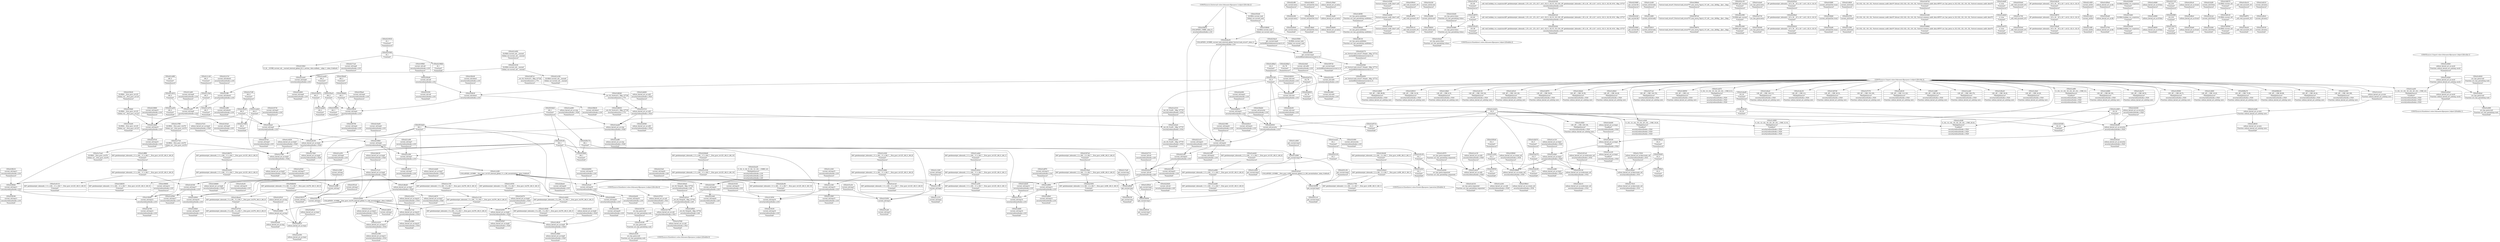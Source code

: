digraph {
	CE0x42167a0 [shape=record,shape=Mrecord,label="{CE0x42167a0|current_sid:tmp5|security/selinux/hooks.c,218|*SummSink*}"]
	CE0x41cb830 [shape=record,shape=Mrecord,label="{CE0x41cb830|current_sid:tmp1|*SummSink*}"]
	CE0x41dfdb0 [shape=record,shape=Mrecord,label="{CE0x41dfdb0|i64*_getelementptr_inbounds_(_11_x_i64_,_11_x_i64_*___llvm_gcov_ctr125,_i64_0,_i64_9)|*Constant*}"]
	CE0x41eeb20 [shape=record,shape=Mrecord,label="{CE0x41eeb20|i64*_getelementptr_inbounds_(_11_x_i64_,_11_x_i64_*___llvm_gcov_ctr125,_i64_0,_i64_6)|*Constant*|*SummSource*}"]
	CE0x41cada0 [shape=record,shape=Mrecord,label="{CE0x41cada0|i64*_getelementptr_inbounds_(_11_x_i64_,_11_x_i64_*___llvm_gcov_ctr125,_i64_0,_i64_1)|*Constant*|*SummSource*}"]
	CE0x41ca8f0 [shape=record,shape=Mrecord,label="{CE0x41ca8f0|4:_i32,_12:_i32,_16:_i32,_20:_i32,_:_CME_0,4_|*MultipleSource*|*LoadInst*|security/selinux/hooks.c,3520|security/selinux/hooks.c,3520|security/selinux/hooks.c,3529}"]
	CE0x41f5ac0 [shape=record,shape=Mrecord,label="{CE0x41f5ac0|i64_2|*Constant*}"]
	CE0x422cf40 [shape=record,shape=Mrecord,label="{CE0x422cf40|get_current:entry}"]
	CE0x422df10 [shape=record,shape=Mrecord,label="{CE0x422df10|current_sid:tmp21|security/selinux/hooks.c,218}"]
	CE0x421d6e0 [shape=record,shape=Mrecord,label="{CE0x421d6e0|current_sid:land.lhs.true|*SummSink*}"]
	CE0x41c4ad0 [shape=record,shape=Mrecord,label="{CE0x41c4ad0|selinux_kernel_act_as:entry}"]
	CE0x41d7fd0 [shape=record,shape=Mrecord,label="{CE0x41d7fd0|selinux_kernel_act_as:call|security/selinux/hooks.c,3521|*SummSink*}"]
	CE0x41e7c90 [shape=record,shape=Mrecord,label="{CE0x41e7c90|i64_0|*Constant*|*SummSource*}"]
	CE0x41c9c40 [shape=record,shape=Mrecord,label="{CE0x41c9c40|selinux_kernel_act_as:tmp9|security/selinux/hooks.c,3529|*SummSource*}"]
	CE0x422da30 [shape=record,shape=Mrecord,label="{CE0x422da30|COLLAPSED:_GCMRE_current_task_external_global_%struct.task_struct*:_elem_0::|security/selinux/hooks.c,218}"]
	CE0x41e8d80 [shape=record,shape=Mrecord,label="{CE0x41e8d80|128:_i8*,_:_CRE_96,104_|*MultipleSource*|security/selinux/hooks.c,3520|Function::selinux_kernel_act_as&Arg::new::}"]
	CE0x41d6130 [shape=record,shape=Mrecord,label="{CE0x41d6130|avc_has_perm:auditdata|Function::avc_has_perm&Arg::auditdata::|*SummSink*}"]
	CE0x41c2080 [shape=record,shape=Mrecord,label="{CE0x41c2080|get_current:tmp3}"]
	CE0x41e42b0 [shape=record,shape=Mrecord,label="{CE0x41e42b0|selinux_kernel_act_as:secid|Function::selinux_kernel_act_as&Arg::secid::}"]
	CE0x41e3cc0 [shape=record,shape=Mrecord,label="{CE0x41e3cc0|selinux_kernel_act_as:new|Function::selinux_kernel_act_as&Arg::new::|*SummSource*}"]
	CE0x41f6ed0 [shape=record,shape=Mrecord,label="{CE0x41f6ed0|i64_3|*Constant*|*SummSource*}"]
	CE0x4221e10 [shape=record,shape=Mrecord,label="{CE0x4221e10|current_sid:tmp23|security/selinux/hooks.c,218|*SummSource*}"]
	CE0x41f00c0 [shape=record,shape=Mrecord,label="{CE0x41f00c0|_call_void_mcount()_#3|*SummSource*}"]
	CE0x41f0aa0 [shape=record,shape=Mrecord,label="{CE0x41f0aa0|current_sid:tmp5|security/selinux/hooks.c,218}"]
	CE0x41e6a70 [shape=record,shape=Mrecord,label="{CE0x41e6a70|128:_i8*,_:_CRE_48,52_|*MultipleSource*|security/selinux/hooks.c,3520|Function::selinux_kernel_act_as&Arg::new::}"]
	CE0x422d170 [shape=record,shape=Mrecord,label="{CE0x422d170|_ret_%struct.task_struct*_%tmp4,_!dbg_!27714|./arch/x86/include/asm/current.h,14|*SummSource*}"]
	CE0x41c7630 [shape=record,shape=Mrecord,label="{CE0x41c7630|selinux_kernel_act_as:keycreate_sid|security/selinux/hooks.c,3531|*SummSource*}"]
	CE0x41fe080 [shape=record,shape=Mrecord,label="{CE0x41fe080|current_sid:do.end}"]
	CE0x41d3a30 [shape=record,shape=Mrecord,label="{CE0x41d3a30|i16_48|*Constant*|*SummSink*}"]
	CE0x41fc060 [shape=record,shape=Mrecord,label="{CE0x41fc060|current_sid:security|security/selinux/hooks.c,218|*SummSink*}"]
	CE0x41d4c60 [shape=record,shape=Mrecord,label="{CE0x41d4c60|i64*_getelementptr_inbounds_(_2_x_i64_,_2_x_i64_*___llvm_gcov_ctr98,_i64_0,_i64_1)|*Constant*|*SummSource*}"]
	CE0x41d1780 [shape=record,shape=Mrecord,label="{CE0x41d1780|selinux_kernel_act_as:call|security/selinux/hooks.c,3521}"]
	CE0x422d8a0 [shape=record,shape=Mrecord,label="{CE0x422d8a0|i32_78|*Constant*|*SummSource*}"]
	CE0x41e3e20 [shape=record,shape=Mrecord,label="{CE0x41e3e20|i32_0|*Constant*}"]
	CE0x41f64f0 [shape=record,shape=Mrecord,label="{CE0x41f64f0|current_sid:tmp12|security/selinux/hooks.c,218}"]
	CE0x41cd260 [shape=record,shape=Mrecord,label="{CE0x41cd260|4:_i32,_12:_i32,_16:_i32,_20:_i32,_:_CME_16,20_|*MultipleSource*|*LoadInst*|security/selinux/hooks.c,3520|security/selinux/hooks.c,3520|security/selinux/hooks.c,3529}"]
	CE0x41fa2e0 [shape=record,shape=Mrecord,label="{CE0x41fa2e0|selinux_kernel_act_as:keycreate_sid|security/selinux/hooks.c,3531}"]
	CE0x41f6e60 [shape=record,shape=Mrecord,label="{CE0x41f6e60|i64_3|*Constant*}"]
	CE0x41e6f70 [shape=record,shape=Mrecord,label="{CE0x41e6f70|current_sid:tmp13|security/selinux/hooks.c,218|*SummSource*}"]
	CE0x4220190 [shape=record,shape=Mrecord,label="{CE0x4220190|_call_void_lockdep_rcu_suspicious(i8*_getelementptr_inbounds_(_25_x_i8_,_25_x_i8_*_.str3,_i32_0,_i32_0),_i32_218,_i8*_getelementptr_inbounds_(_45_x_i8_,_45_x_i8_*_.str12,_i32_0,_i32_0))_#10,_!dbg_!27727|security/selinux/hooks.c,218|*SummSource*}"]
	CE0x41ef7e0 [shape=record,shape=Mrecord,label="{CE0x41ef7e0|i16_48|*Constant*|*SummSource*}"]
	CE0x4223680 [shape=record,shape=Mrecord,label="{CE0x4223680|get_current:bb|*SummSource*}"]
	CE0x4218ac0 [shape=record,shape=Mrecord,label="{CE0x4218ac0|get_current:tmp4|./arch/x86/include/asm/current.h,14|*SummSource*}"]
	CE0x41e1410 [shape=record,shape=Mrecord,label="{CE0x41e1410|i64*_getelementptr_inbounds_(_5_x_i64_,_5_x_i64_*___llvm_gcov_ctr276,_i64_0,_i64_4)|*Constant*|*SummSink*}"]
	CE0x41e6fe0 [shape=record,shape=Mrecord,label="{CE0x41e6fe0|current_sid:tmp13|security/selinux/hooks.c,218|*SummSink*}"]
	CE0x41fa500 [shape=record,shape=Mrecord,label="{CE0x41fa500|selinux_kernel_act_as:tmp8|security/selinux/hooks.c,3529}"]
	CE0x41ca0c0 [shape=record,shape=Mrecord,label="{CE0x41ca0c0|selinux_kernel_act_as:sid2|security/selinux/hooks.c,3529}"]
	CE0x41c2c60 [shape=record,shape=Mrecord,label="{CE0x41c2c60|current_sid:do.body|*SummSource*}"]
	CE0x41d3ea0 [shape=record,shape=Mrecord,label="{CE0x41d3ea0|avc_has_perm:tclass|Function::avc_has_perm&Arg::tclass::|*SummSink*}"]
	CE0x41ecd80 [shape=record,shape=Mrecord,label="{CE0x41ecd80|selinux_kernel_act_as:tmp3|security/selinux/hooks.c,3520|*SummSink*}"]
	CE0x41f68e0 [shape=record,shape=Mrecord,label="{CE0x41f68e0|%struct.task_struct*_(%struct.task_struct**)*_asm_movq_%gs:$_1:P_,$0_,_r,im,_dirflag_,_fpsr_,_flags_|*SummSource*}"]
	CE0x4220200 [shape=record,shape=Mrecord,label="{CE0x4220200|_call_void_lockdep_rcu_suspicious(i8*_getelementptr_inbounds_(_25_x_i8_,_25_x_i8_*_.str3,_i32_0,_i32_0),_i32_218,_i8*_getelementptr_inbounds_(_45_x_i8_,_45_x_i8_*_.str12,_i32_0,_i32_0))_#10,_!dbg_!27727|security/selinux/hooks.c,218|*SummSink*}"]
	CE0x41f5170 [shape=record,shape=Mrecord,label="{CE0x41f5170|current_sid:tmp1}"]
	CE0x41eaed0 [shape=record,shape=Mrecord,label="{CE0x41eaed0|i64_2|*Constant*|*SummSink*}"]
	CE0x41e0840 [shape=record,shape=Mrecord,label="{CE0x41e0840|current_sid:tmp18|security/selinux/hooks.c,218}"]
	CE0x41d3c30 [shape=record,shape=Mrecord,label="{CE0x41d3c30|i32_1|*Constant*}"]
	CE0x41f0fb0 [shape=record,shape=Mrecord,label="{CE0x41f0fb0|current_sid:call|security/selinux/hooks.c,218|*SummSource*}"]
	CE0x41cc440 [shape=record,shape=Mrecord,label="{CE0x41cc440|current_sid:tmp15|security/selinux/hooks.c,218|*SummSource*}"]
	CE0x41f5950 [shape=record,shape=Mrecord,label="{CE0x41f5950|i64_3|*Constant*|*SummSink*}"]
	CE0x41e3e90 [shape=record,shape=Mrecord,label="{CE0x41e3e90|selinux_kernel_act_as:new|Function::selinux_kernel_act_as&Arg::new::}"]
	CE0x41c7a40 [shape=record,shape=Mrecord,label="{CE0x41c7a40|get_current:tmp|*SummSource*}"]
	CE0x41e7f80 [shape=record,shape=Mrecord,label="{CE0x41e7f80|selinux_kernel_act_as:tmp5|security/selinux/hooks.c,3528}"]
	CE0x41eb100 [shape=record,shape=Mrecord,label="{CE0x41eb100|selinux_kernel_act_as:tmp4|security/selinux/hooks.c,3528}"]
	CE0x422cdb0 [shape=record,shape=Mrecord,label="{CE0x422cdb0|GLOBAL:get_current|*Constant*|*SummSink*}"]
	CE0x42339a0 [shape=record,shape=Mrecord,label="{CE0x42339a0|i64*_getelementptr_inbounds_(_2_x_i64_,_2_x_i64_*___llvm_gcov_ctr98,_i64_0,_i64_0)|*Constant*}"]
	CE0x41ed290 [shape=record,shape=Mrecord,label="{CE0x41ed290|%struct.common_audit_data*_null|*Constant*}"]
	CE0x4218660 [shape=record,shape=Mrecord,label="{CE0x4218660|current_sid:tmp10|security/selinux/hooks.c,218|*SummSource*}"]
	CE0x41cd060 [shape=record,shape=Mrecord,label="{CE0x41cd060|4:_i32,_12:_i32,_16:_i32,_20:_i32,_:_CME_12,16_|*MultipleSource*|*LoadInst*|security/selinux/hooks.c,3520|security/selinux/hooks.c,3520|security/selinux/hooks.c,3529}"]
	CE0x4222620 [shape=record,shape=Mrecord,label="{CE0x4222620|current_sid:sid|security/selinux/hooks.c,220|*SummSink*}"]
	CE0x42232f0 [shape=record,shape=Mrecord,label="{CE0x42232f0|current_sid:tmp24|security/selinux/hooks.c,220}"]
	CE0x41d5090 [shape=record,shape=Mrecord,label="{CE0x41d5090|128:_i8*,_:_CRE_64,72_|*MultipleSource*|security/selinux/hooks.c,3520|Function::selinux_kernel_act_as&Arg::new::}"]
	CE0x41e2730 [shape=record,shape=Mrecord,label="{CE0x41e2730|avc_has_perm:entry}"]
	CE0x41cfd00 [shape=record,shape=Mrecord,label="{CE0x41cfd00|128:_i8*,_:_CRE_16,20_|*MultipleSource*|security/selinux/hooks.c,3520|Function::selinux_kernel_act_as&Arg::new::}"]
	CE0x41e7410 [shape=record,shape=Mrecord,label="{CE0x41e7410|selinux_kernel_act_as:tmp4|security/selinux/hooks.c,3528|*SummSource*}"]
	CE0x41f5100 [shape=record,shape=Mrecord,label="{CE0x41f5100|i64_1|*Constant*}"]
	CE0x41d5530 [shape=record,shape=Mrecord,label="{CE0x41d5530|get_current:tmp1|*SummSink*}"]
	CE0x4220b30 [shape=record,shape=Mrecord,label="{CE0x4220b30|i8*_getelementptr_inbounds_(_25_x_i8_,_25_x_i8_*_.str3,_i32_0,_i32_0)|*Constant*|*SummSink*}"]
	CE0x41e6f00 [shape=record,shape=Mrecord,label="{CE0x41e6f00|current_sid:tmp13|security/selinux/hooks.c,218}"]
	CE0x421e180 [shape=record,shape=Mrecord,label="{CE0x421e180|GLOBAL:current_sid.__warned|Global_var:current_sid.__warned|*SummSink*}"]
	CE0x41f2a90 [shape=record,shape=Mrecord,label="{CE0x41f2a90|current_sid:land.lhs.true2|*SummSink*}"]
	CE0x41e2310 [shape=record,shape=Mrecord,label="{CE0x41e2310|_ret_i32_%call1,_!dbg_!27735|security/selinux/hooks.c,3534|*SummSource*}"]
	CE0x41f9e20 [shape=record,shape=Mrecord,label="{CE0x41f9e20|i32_4|*Constant*|*SummSource*}"]
	CE0x41e8630 [shape=record,shape=Mrecord,label="{CE0x41e8630|selinux_kernel_act_as:new|Function::selinux_kernel_act_as&Arg::new::|*SummSink*}"]
	CE0x4252680 [shape=record,shape=Mrecord,label="{CE0x4252680|get_current:tmp4|./arch/x86/include/asm/current.h,14}"]
	CE0x41d59c0 [shape=record,shape=Mrecord,label="{CE0x41d59c0|get_current:tmp1|*SummSource*}"]
	CE0x41e1120 [shape=record,shape=Mrecord,label="{CE0x41e1120|i64*_getelementptr_inbounds_(_5_x_i64_,_5_x_i64_*___llvm_gcov_ctr276,_i64_0,_i64_4)|*Constant*}"]
	CE0x55a9010 [shape=record,shape=Mrecord,label="{CE0x55a9010|selinux_kernel_act_as:tmp1}"]
	CE0x41f1a30 [shape=record,shape=Mrecord,label="{CE0x41f1a30|current_sid:tmp3|*SummSource*}"]
	CE0x56db640 [shape=record,shape=Mrecord,label="{CE0x56db640|i64*_getelementptr_inbounds_(_5_x_i64_,_5_x_i64_*___llvm_gcov_ctr276,_i64_0,_i64_0)|*Constant*|*SummSource*}"]
	CE0x421c580 [shape=record,shape=Mrecord,label="{CE0x421c580|current_sid:if.end|*SummSink*}"]
	CE0x41e1030 [shape=record,shape=Mrecord,label="{CE0x41e1030|i64*_getelementptr_inbounds_(_11_x_i64_,_11_x_i64_*___llvm_gcov_ctr125,_i64_0,_i64_10)|*Constant*}"]
	CE0x41ee760 [shape=record,shape=Mrecord,label="{CE0x41ee760|current_sid:tmp12|security/selinux/hooks.c,218|*SummSink*}"]
	CE0x41d4860 [shape=record,shape=Mrecord,label="{CE0x41d4860|i32_(i32,_i32,_i16,_i32,_%struct.common_audit_data*)*_bitcast_(i32_(i32,_i32,_i16,_i32,_%struct.common_audit_data.495*)*_avc_has_perm_to_i32_(i32,_i32,_i16,_i32,_%struct.common_audit_data*)*)|*Constant*|*SummSink*}"]
	CE0x41f5ba0 [shape=record,shape=Mrecord,label="{CE0x41f5ba0|current_sid:tmp4|security/selinux/hooks.c,218|*SummSource*}"]
	CE0x41ef2a0 [shape=record,shape=Mrecord,label="{CE0x41ef2a0|avc_has_perm:tsid|Function::avc_has_perm&Arg::tsid::}"]
	CE0x4223800 [shape=record,shape=Mrecord,label="{CE0x4223800|get_current:bb|*SummSink*}"]
	CE0x41caf30 [shape=record,shape=Mrecord,label="{CE0x41caf30|i64*_getelementptr_inbounds_(_11_x_i64_,_11_x_i64_*___llvm_gcov_ctr125,_i64_0,_i64_1)|*Constant*|*SummSink*}"]
	CE0x41c9db0 [shape=record,shape=Mrecord,label="{CE0x41c9db0|selinux_kernel_act_as:tmp9|security/selinux/hooks.c,3529|*SummSink*}"]
	CE0x41d4300 [shape=record,shape=Mrecord,label="{CE0x41d4300|selinux_kernel_act_as:security|security/selinux/hooks.c,3520|*SummSource*}"]
	CE0x41cc4b0 [shape=record,shape=Mrecord,label="{CE0x41cc4b0|current_sid:tmp15|security/selinux/hooks.c,218|*SummSink*}"]
	CE0x42208e0 [shape=record,shape=Mrecord,label="{CE0x42208e0|i8*_getelementptr_inbounds_(_25_x_i8_,_25_x_i8_*_.str3,_i32_0,_i32_0)|*Constant*}"]
	CE0x41edef0 [shape=record,shape=Mrecord,label="{CE0x41edef0|i1_true|*Constant*|*SummSource*}"]
	CE0x41d67c0 [shape=record,shape=Mrecord,label="{CE0x41d67c0|_ret_i32_%retval.0,_!dbg_!27728|security/selinux/avc.c,775|*SummSource*}"]
	CE0x41e1d10 [shape=record,shape=Mrecord,label="{CE0x41e1d10|selinux_kernel_act_as:tmp11|security/selinux/hooks.c,3534}"]
	CE0x41ce130 [shape=record,shape=Mrecord,label="{CE0x41ce130|selinux_kernel_act_as:tmp3|security/selinux/hooks.c,3520|*SummSource*}"]
	CE0x41d6830 [shape=record,shape=Mrecord,label="{CE0x41d6830|_ret_i32_%retval.0,_!dbg_!27728|security/selinux/avc.c,775|*SummSink*}"]
	CE0x41f9550 [shape=record,shape=Mrecord,label="{CE0x41f9550|i32_3|*Constant*|*SummSink*}"]
	CE0x41d31a0 [shape=record,shape=Mrecord,label="{CE0x41d31a0|selinux_kernel_act_as:sockcreate_sid|security/selinux/hooks.c,3532|*SummSource*}"]
	CE0x421d140 [shape=record,shape=Mrecord,label="{CE0x421d140|GLOBAL:current_sid.__warned|Global_var:current_sid.__warned}"]
	CE0x42196b0 [shape=record,shape=Mrecord,label="{CE0x42196b0|i8_1|*Constant*|*SummSink*}"]
	"CONST[source:1(input),value:2(dynamic)][purpose:{object}][SrcIdx:1]"
	CE0x5f10b90 [shape=record,shape=Mrecord,label="{CE0x5f10b90|i64_1|*Constant*|*SummSink*}"]
	CE0x41f93e0 [shape=record,shape=Mrecord,label="{CE0x41f93e0|i32_3|*Constant*|*SummSource*}"]
	CE0x41c95d0 [shape=record,shape=Mrecord,label="{CE0x41c95d0|i64*_getelementptr_inbounds_(_5_x_i64_,_5_x_i64_*___llvm_gcov_ctr276,_i64_0,_i64_3)|*Constant*|*SummSink*}"]
	CE0x41cc740 [shape=record,shape=Mrecord,label="{CE0x41cc740|_call_void_mcount()_#3}"]
	CE0x41eb600 [shape=record,shape=Mrecord,label="{CE0x41eb600|selinux_kernel_act_as:call1|security/selinux/hooks.c,3524|*SummSource*}"]
	CE0x41d5dc0 [shape=record,shape=Mrecord,label="{CE0x41d5dc0|i64*_getelementptr_inbounds_(_2_x_i64_,_2_x_i64_*___llvm_gcov_ctr98,_i64_0,_i64_1)|*Constant*}"]
	CE0x6086a70 [shape=record,shape=Mrecord,label="{CE0x6086a70|128:_i8*,_:_CRE_72,80_|*MultipleSource*|security/selinux/hooks.c,3520|Function::selinux_kernel_act_as&Arg::new::}"]
	"CONST[source:0(mediator),value:2(dynamic)][purpose:{subject}][SrcIdx:4]"
	CE0x4216fe0 [shape=record,shape=Mrecord,label="{CE0x4216fe0|0:_i8,_:_GCMR_current_sid.__warned_internal_global_i8_0,_section_.data.unlikely_,_align_1:_elem_0:default:}"]
	CE0x41ee1a0 [shape=record,shape=Mrecord,label="{CE0x41ee1a0|i64*_getelementptr_inbounds_(_11_x_i64_,_11_x_i64_*___llvm_gcov_ctr125,_i64_0,_i64_8)|*Constant*|*SummSink*}"]
	CE0x422d450 [shape=record,shape=Mrecord,label="{CE0x422d450|_ret_%struct.task_struct*_%tmp4,_!dbg_!27714|./arch/x86/include/asm/current.h,14|*SummSink*}"]
	CE0x41ef920 [shape=record,shape=Mrecord,label="{CE0x41ef920|_ret_i32_%tmp24,_!dbg_!27742|security/selinux/hooks.c,220|*SummSink*}"]
	CE0x421e600 [shape=record,shape=Mrecord,label="{CE0x421e600|current_sid:tmp8|security/selinux/hooks.c,218|*SummSink*}"]
	CE0x41db670 [shape=record,shape=Mrecord,label="{CE0x41db670|i64*_getelementptr_inbounds_(_11_x_i64_,_11_x_i64_*___llvm_gcov_ctr125,_i64_0,_i64_0)|*Constant*|*SummSource*}"]
	CE0x41ed130 [shape=record,shape=Mrecord,label="{CE0x41ed130|avc_has_perm:requested|Function::avc_has_perm&Arg::requested::|*SummSink*}"]
	CE0x41dfa30 [shape=record,shape=Mrecord,label="{CE0x41dfa30|i8*_getelementptr_inbounds_(_45_x_i8_,_45_x_i8_*_.str12,_i32_0,_i32_0)|*Constant*|*SummSource*}"]
	CE0x41eff70 [shape=record,shape=Mrecord,label="{CE0x41eff70|_call_void_mcount()_#3}"]
	CE0x4221f90 [shape=record,shape=Mrecord,label="{CE0x4221f90|current_sid:tmp23|security/selinux/hooks.c,218|*SummSink*}"]
	CE0x41c7790 [shape=record,shape=Mrecord,label="{CE0x41c7790|i64*_getelementptr_inbounds_(_2_x_i64_,_2_x_i64_*___llvm_gcov_ctr98,_i64_0,_i64_1)|*Constant*|*SummSink*}"]
	CE0x41e17a0 [shape=record,shape=Mrecord,label="{CE0x41e17a0|selinux_kernel_act_as:tmp10|security/selinux/hooks.c,3534}"]
	CE0x421c850 [shape=record,shape=Mrecord,label="{CE0x421c850|current_sid:bb|*SummSource*}"]
	CE0x41ee890 [shape=record,shape=Mrecord,label="{CE0x41ee890|i64*_getelementptr_inbounds_(_11_x_i64_,_11_x_i64_*___llvm_gcov_ctr125,_i64_0,_i64_6)|*Constant*}"]
	CE0x421a910 [shape=record,shape=Mrecord,label="{CE0x421a910|i64_4|*Constant*}"]
	CE0x6086c00 [shape=record,shape=Mrecord,label="{CE0x6086c00|128:_i8*,_:_CRE_80,88_|*MultipleSource*|security/selinux/hooks.c,3520|Function::selinux_kernel_act_as&Arg::new::}"]
	CE0x42524e0 [shape=record,shape=Mrecord,label="{CE0x42524e0|_call_void_mcount()_#3|*SummSource*}"]
	CE0x421abf0 [shape=record,shape=Mrecord,label="{CE0x421abf0|current_sid:tmp9|security/selinux/hooks.c,218|*SummSource*}"]
	CE0x41d6c50 [shape=record,shape=Mrecord,label="{CE0x41d6c50|selinux_kernel_act_as:tmp6|security/selinux/hooks.c,3528|*SummSource*}"]
	CE0x422db30 [shape=record,shape=Mrecord,label="{CE0x422db30|current_sid:cred|security/selinux/hooks.c,218|*SummSource*}"]
	"CONST[source:0(mediator),value:2(dynamic)][purpose:{subject}][SnkIdx:0]"
	CE0x41e22a0 [shape=record,shape=Mrecord,label="{CE0x41e22a0|_ret_i32_%call1,_!dbg_!27735|security/selinux/hooks.c,3534}"]
	CE0x41f3a00 [shape=record,shape=Mrecord,label="{CE0x41f3a00|GLOBAL:__llvm_gcov_ctr125|Global_var:__llvm_gcov_ctr125|*SummSink*}"]
	CE0x422bd60 [shape=record,shape=Mrecord,label="{CE0x422bd60|current_sid:tmp20|security/selinux/hooks.c,218}"]
	CE0x41c9b30 [shape=record,shape=Mrecord,label="{CE0x41c9b30|selinux_kernel_act_as:tmp9|security/selinux/hooks.c,3529}"]
	CE0x41ecee0 [shape=record,shape=Mrecord,label="{CE0x41ecee0|i32_1|*Constant*|*SummSource*}"]
	CE0x42234d0 [shape=record,shape=Mrecord,label="{CE0x42234d0|current_sid:tmp24|security/selinux/hooks.c,220|*SummSink*}"]
	CE0x41d5ad0 [shape=record,shape=Mrecord,label="{CE0x41d5ad0|selinux_kernel_act_as:bb}"]
	CE0x4222710 [shape=record,shape=Mrecord,label="{CE0x4222710|current_sid:sid|security/selinux/hooks.c,220|*SummSource*}"]
	CE0x421fe60 [shape=record,shape=Mrecord,label="{CE0x421fe60|GLOBAL:lockdep_rcu_suspicious|*Constant*}"]
	CE0x4221bf0 [shape=record,shape=Mrecord,label="{CE0x4221bf0|current_sid:tmp22|security/selinux/hooks.c,218|*SummSink*}"]
	CE0x41f01c0 [shape=record,shape=Mrecord,label="{CE0x41f01c0|_call_void_mcount()_#3|*SummSink*}"]
	CE0x41f9cf0 [shape=record,shape=Mrecord,label="{CE0x41f9cf0|i32_4|*Constant*}"]
	CE0x4218f30 [shape=record,shape=Mrecord,label="{CE0x4218f30|current_sid:tmp16|security/selinux/hooks.c,218}"]
	CE0x422d7c0 [shape=record,shape=Mrecord,label="{CE0x422d7c0|i32_78|*Constant*}"]
	CE0x41e0ce0 [shape=record,shape=Mrecord,label="{CE0x41e0ce0|current_sid:tmp19|security/selinux/hooks.c,218}"]
	CE0x41d0ac0 [shape=record,shape=Mrecord,label="{CE0x41d0ac0|128:_i8*,_:_CRE_40,44_|*MultipleSource*|security/selinux/hooks.c,3520|Function::selinux_kernel_act_as&Arg::new::}"]
	CE0x41d65f0 [shape=record,shape=Mrecord,label="{CE0x41d65f0|avc_has_perm:auditdata|Function::avc_has_perm&Arg::auditdata::|*SummSource*}"]
	CE0x41cc6a0 [shape=record,shape=Mrecord,label="{CE0x41cc6a0|get_current:tmp3|*SummSink*}"]
	"CONST[source:0(mediator),value:0(static)][purpose:{operation}][SnkIdx:3]"
	CE0x41e9650 [shape=record,shape=Mrecord,label="{CE0x41e9650|selinux_kernel_act_as:if.then|*SummSink*}"]
	CE0x41f2810 [shape=record,shape=Mrecord,label="{CE0x41f2810|current_sid:do.body|*SummSink*}"]
	CE0x4219360 [shape=record,shape=Mrecord,label="{CE0x4219360|i8_1|*Constant*}"]
	CE0x421a3b0 [shape=record,shape=Mrecord,label="{CE0x421a3b0|current_sid:tmp7|security/selinux/hooks.c,218}"]
	CE0x41eae60 [shape=record,shape=Mrecord,label="{CE0x41eae60|i64_2|*Constant*|*SummSource*}"]
	CE0x42205a0 [shape=record,shape=Mrecord,label="{CE0x42205a0|i8*_getelementptr_inbounds_(_25_x_i8_,_25_x_i8_*_.str3,_i32_0,_i32_0)|*Constant*|*SummSource*}"]
	CE0x421d920 [shape=record,shape=Mrecord,label="{CE0x421d920|current_sid:if.end|*SummSource*}"]
	CE0x41e0540 [shape=record,shape=Mrecord,label="{CE0x41e0540|current_sid:tmp17|security/selinux/hooks.c,218|*SummSource*}"]
	CE0x41eda40 [shape=record,shape=Mrecord,label="{CE0x41eda40|current_sid:tmp14|security/selinux/hooks.c,218|*SummSource*}"]
	CE0x422bee0 [shape=record,shape=Mrecord,label="{CE0x422bee0|current_sid:tmp20|security/selinux/hooks.c,218|*SummSource*}"]
	CE0x422cff0 [shape=record,shape=Mrecord,label="{CE0x422cff0|get_current:entry|*SummSource*}"]
	CE0x41f2500 [shape=record,shape=Mrecord,label="{CE0x41f2500|get_current:tmp2}"]
	CE0x41ec900 [shape=record,shape=Mrecord,label="{CE0x41ec900|128:_i8*,_:_CRE_160,168_|*MultipleSource*|security/selinux/hooks.c,3520|Function::selinux_kernel_act_as&Arg::new::}"]
	CE0x41d1400 [shape=record,shape=Mrecord,label="{CE0x41d1400|i32_(i32,_i32,_i16,_i32,_%struct.common_audit_data*)*_bitcast_(i32_(i32,_i32,_i16,_i32,_%struct.common_audit_data.495*)*_avc_has_perm_to_i32_(i32,_i32,_i16,_i32,_%struct.common_audit_data*)*)|*Constant*}"]
	CE0x41cd3d0 [shape=record,shape=Mrecord,label="{CE0x41cd3d0|4:_i32,_12:_i32,_16:_i32,_20:_i32,_:_CME_20,24_|*MultipleSource*|*LoadInst*|security/selinux/hooks.c,3520|security/selinux/hooks.c,3520|security/selinux/hooks.c,3529}"]
	CE0x41eadf0 [shape=record,shape=Mrecord,label="{CE0x41eadf0|selinux_kernel_act_as:cmp|security/selinux/hooks.c,3528|*SummSink*}"]
	CE0x41e4a60 [shape=record,shape=Mrecord,label="{CE0x41e4a60|selinux_kernel_act_as:tmp7|security/selinux/hooks.c,3528|*SummSource*}"]
	CE0x41f98b0 [shape=record,shape=Mrecord,label="{CE0x41f98b0|selinux_kernel_act_as:create_sid|security/selinux/hooks.c,3530}"]
	CE0x41e8bf0 [shape=record,shape=Mrecord,label="{CE0x41e8bf0|128:_i8*,_:_CRE_88,89_|*MultipleSource*|security/selinux/hooks.c,3520|Function::selinux_kernel_act_as&Arg::new::}"]
	CE0x41f6b30 [shape=record,shape=Mrecord,label="{CE0x41f6b30|current_sid:tobool|security/selinux/hooks.c,218|*SummSink*}"]
	CE0x41e0bb0 [shape=record,shape=Mrecord,label="{CE0x41e0bb0|current_sid:tmp18|security/selinux/hooks.c,218|*SummSink*}"]
	CE0x421eee0 [shape=record,shape=Mrecord,label="{CE0x421eee0|current_sid:tmp8|security/selinux/hooks.c,218}"]
	CE0x41e7e10 [shape=record,shape=Mrecord,label="{CE0x41e7e10|selinux_kernel_act_as:tmp6|security/selinux/hooks.c,3528}"]
	CE0x41fa5e0 [shape=record,shape=Mrecord,label="{CE0x41fa5e0|selinux_kernel_act_as:tmp8|security/selinux/hooks.c,3529|*SummSink*}"]
	CE0x41ed9a0 [shape=record,shape=Mrecord,label="{CE0x41ed9a0|get_current:tmp}"]
	CE0x41c1270 [shape=record,shape=Mrecord,label="{CE0x41c1270|current_sid:tmp2|*SummSink*}"]
	CE0x41fdb90 [shape=record,shape=Mrecord,label="{CE0x41fdb90|GLOBAL:current_task|Global_var:current_task}"]
	CE0x41f51e0 [shape=record,shape=Mrecord,label="{CE0x41f51e0|current_sid:tmp1|*SummSource*}"]
	CE0x41e7aa0 [shape=record,shape=Mrecord,label="{CE0x41e7aa0|GLOBAL:__llvm_gcov_ctr276|Global_var:__llvm_gcov_ctr276|*SummSink*}"]
	CE0x41d0910 [shape=record,shape=Mrecord,label="{CE0x41d0910|128:_i8*,_:_CRE_32,36_|*MultipleSource*|security/selinux/hooks.c,3520|Function::selinux_kernel_act_as&Arg::new::}"]
	CE0x41cfbb0 [shape=record,shape=Mrecord,label="{CE0x41cfbb0|128:_i8*,_:_CRE_8,16_|*MultipleSource*|security/selinux/hooks.c,3520|Function::selinux_kernel_act_as&Arg::new::}"]
	CE0x41e6130 [shape=record,shape=Mrecord,label="{CE0x41e6130|128:_i8*,_:_CRE_136,144_|*MultipleSource*|security/selinux/hooks.c,3520|Function::selinux_kernel_act_as&Arg::new::}"]
	CE0x41e1e20 [shape=record,shape=Mrecord,label="{CE0x41e1e20|selinux_kernel_act_as:tmp11|security/selinux/hooks.c,3534|*SummSource*}"]
	CE0x421a8a0 [shape=record,shape=Mrecord,label="{CE0x421a8a0|current_sid:tmp10|security/selinux/hooks.c,218}"]
	CE0x421d610 [shape=record,shape=Mrecord,label="{CE0x421d610|current_sid:land.lhs.true|*SummSource*}"]
	CE0x41f3b30 [shape=record,shape=Mrecord,label="{CE0x41f3b30|GLOBAL:__llvm_gcov_ctr125|Global_var:__llvm_gcov_ctr125|*SummSource*}"]
	CE0x41e83c0 [shape=record,shape=Mrecord,label="{CE0x41e83c0|128:_i8*,_:_CRE_120,128_|*MultipleSource*|security/selinux/hooks.c,3520|Function::selinux_kernel_act_as&Arg::new::}"]
	CE0x41c22f0 [shape=record,shape=Mrecord,label="{CE0x41c22f0|COLLAPSED:_GCMRE___llvm_gcov_ctr125_internal_global_11_x_i64_zeroinitializer:_elem_0:default:}"]
	CE0x4221af0 [shape=record,shape=Mrecord,label="{CE0x4221af0|current_sid:tmp23|security/selinux/hooks.c,218}"]
	CE0x41e5070 [shape=record,shape=Mrecord,label="{CE0x41e5070|avc_has_perm:requested|Function::avc_has_perm&Arg::requested::|*SummSource*}"]
	CE0x422f2c0 [shape=record,shape=Mrecord,label="{CE0x422f2c0|current_sid:tmp21|security/selinux/hooks.c,218|*SummSink*}"]
	CE0x41ed300 [shape=record,shape=Mrecord,label="{CE0x41ed300|avc_has_perm:requested|Function::avc_has_perm&Arg::requested::}"]
	CE0x41d4f70 [shape=record,shape=Mrecord,label="{CE0x41d4f70|128:_i8*,_:_CRE_56,64_|*MultipleSource*|security/selinux/hooks.c,3520|Function::selinux_kernel_act_as&Arg::new::}"]
	CE0x41e4180 [shape=record,shape=Mrecord,label="{CE0x41e4180|avc_has_perm:ssid|Function::avc_has_perm&Arg::ssid::}"]
	CE0x41cc3d0 [shape=record,shape=Mrecord,label="{CE0x41cc3d0|current_sid:tmp15|security/selinux/hooks.c,218}"]
	CE0x41d2b70 [shape=record,shape=Mrecord,label="{CE0x41d2b70|i32_5|*Constant*|*SummSource*}"]
	CE0x4251c50 [shape=record,shape=Mrecord,label="{CE0x4251c50|get_current:tmp2|*SummSource*}"]
	CE0x41db830 [shape=record,shape=Mrecord,label="{CE0x41db830|i64*_getelementptr_inbounds_(_11_x_i64_,_11_x_i64_*___llvm_gcov_ctr125,_i64_0,_i64_0)|*Constant*|*SummSink*}"]
	CE0x41edbf0 [shape=record,shape=Mrecord,label="{CE0x41edbf0|current_sid:tmp14|security/selinux/hooks.c,218|*SummSink*}"]
	CE0x41c1190 [shape=record,shape=Mrecord,label="{CE0x41c1190|current_sid:tmp2}"]
	CE0x41ec050 [shape=record,shape=Mrecord,label="{CE0x41ec050|selinux_kernel_act_as:tmp1|*SummSink*}"]
	CE0x41d3890 [shape=record,shape=Mrecord,label="{CE0x41d3890|selinux_kernel_act_as:tmp}"]
	CE0x4222a20 [shape=record,shape=Mrecord,label="{CE0x4222a20|0:_i32,_4:_i32,_8:_i32,_12:_i32,_:_CMRE_4,8_|*MultipleSource*|security/selinux/hooks.c,218|security/selinux/hooks.c,218|security/selinux/hooks.c,220}"]
	CE0x41d4290 [shape=record,shape=Mrecord,label="{CE0x41d4290|selinux_kernel_act_as:security|security/selinux/hooks.c,3520}"]
	CE0x4220d90 [shape=record,shape=Mrecord,label="{CE0x4220d90|GLOBAL:lockdep_rcu_suspicious|*Constant*|*SummSource*}"]
	CE0x41eedd0 [shape=record,shape=Mrecord,label="{CE0x41eedd0|i64*_getelementptr_inbounds_(_11_x_i64_,_11_x_i64_*___llvm_gcov_ctr125,_i64_0,_i64_6)|*Constant*|*SummSink*}"]
	CE0x41ef670 [shape=record,shape=Mrecord,label="{CE0x41ef670|i16_48|*Constant*}"]
	CE0x41fb820 [shape=record,shape=Mrecord,label="{CE0x41fb820|current_sid:do.end|*SummSink*}"]
	CE0x4251cc0 [shape=record,shape=Mrecord,label="{CE0x4251cc0|get_current:tmp2|*SummSink*}"]
	CE0x41e4d20 [shape=record,shape=Mrecord,label="{CE0x41e4d20|i64*_getelementptr_inbounds_(_5_x_i64_,_5_x_i64_*___llvm_gcov_ctr276,_i64_0,_i64_3)|*Constant*}"]
	CE0x5f10a40 [shape=record,shape=Mrecord,label="{CE0x5f10a40|selinux_kernel_act_as:tmp|*SummSink*}"]
	CE0x5f10ab0 [shape=record,shape=Mrecord,label="{CE0x5f10ab0|i64_1|*Constant*}"]
	CE0x422bc80 [shape=record,shape=Mrecord,label="{CE0x422bc80|i64*_getelementptr_inbounds_(_11_x_i64_,_11_x_i64_*___llvm_gcov_ctr125,_i64_0,_i64_10)|*Constant*|*SummSink*}"]
	CE0x41c1d70 [shape=record,shape=Mrecord,label="{CE0x41c1d70|i64_5|*Constant*|*SummSink*}"]
	CE0x41e77e0 [shape=record,shape=Mrecord,label="{CE0x41e77e0|GLOBAL:__llvm_gcov_ctr276|Global_var:__llvm_gcov_ctr276}"]
	CE0x422b950 [shape=record,shape=Mrecord,label="{CE0x422b950|current_sid:tmp19|security/selinux/hooks.c,218|*SummSource*}"]
	CE0x41d4de0 [shape=record,shape=Mrecord,label="{CE0x41d4de0|128:_i8*,_:_CRE_52,56_|*MultipleSource*|security/selinux/hooks.c,3520|Function::selinux_kernel_act_as&Arg::new::}"]
	CE0x421e8f0 [shape=record,shape=Mrecord,label="{CE0x421e8f0|current_sid:tobool1|security/selinux/hooks.c,218|*SummSink*}"]
	CE0x4221120 [shape=record,shape=Mrecord,label="{CE0x4221120|i32_218|*Constant*|*SummSource*}"]
	CE0x41e47e0 [shape=record,shape=Mrecord,label="{CE0x41e47e0|i64*_getelementptr_inbounds_(_5_x_i64_,_5_x_i64_*___llvm_gcov_ctr276,_i64_0,_i64_0)|*Constant*|*SummSink*}"]
	CE0x422c860 [shape=record,shape=Mrecord,label="{CE0x422c860|current_sid:call4|security/selinux/hooks.c,218|*SummSink*}"]
	CE0x41ef1e0 [shape=record,shape=Mrecord,label="{CE0x41ef1e0|COLLAPSED:_GCMRE___llvm_gcov_ctr98_internal_global_2_x_i64_zeroinitializer:_elem_0:default:}"]
	CE0x41ca130 [shape=record,shape=Mrecord,label="{CE0x41ca130|selinux_kernel_act_as:sid2|security/selinux/hooks.c,3529|*SummSource*}"]
	CE0x41e0110 [shape=record,shape=Mrecord,label="{CE0x41e0110|i64*_getelementptr_inbounds_(_11_x_i64_,_11_x_i64_*___llvm_gcov_ctr125,_i64_0,_i64_9)|*Constant*|*SummSink*}"]
	CE0x41e49d0 [shape=record,shape=Mrecord,label="{CE0x41e49d0|selinux_kernel_act_as:if.then|*SummSource*}"]
	CE0x41e68e0 [shape=record,shape=Mrecord,label="{CE0x41e68e0|128:_i8*,_:_CRE_44,48_|*MultipleSource*|security/selinux/hooks.c,3520|Function::selinux_kernel_act_as&Arg::new::}"]
	CE0x41ec800 [shape=record,shape=Mrecord,label="{CE0x41ec800|i32_22|*Constant*}"]
	CE0x41f29f0 [shape=record,shape=Mrecord,label="{CE0x41f29f0|current_sid:land.lhs.true2|*SummSource*}"]
	CE0x4222cb0 [shape=record,shape=Mrecord,label="{CE0x4222cb0|get_current:bb}"]
	CE0x41d5cc0 [shape=record,shape=Mrecord,label="{CE0x41d5cc0|selinux_kernel_act_as:if.end|*SummSource*}"]
	CE0x41df970 [shape=record,shape=Mrecord,label="{CE0x41df970|i8*_getelementptr_inbounds_(_45_x_i8_,_45_x_i8_*_.str12,_i32_0,_i32_0)|*Constant*}"]
	CE0x41e7d00 [shape=record,shape=Mrecord,label="{CE0x41e7d00|i64_0|*Constant*|*SummSink*}"]
	CE0x41f27a0 [shape=record,shape=Mrecord,label="{CE0x41f27a0|i64*_getelementptr_inbounds_(_2_x_i64_,_2_x_i64_*___llvm_gcov_ctr98,_i64_0,_i64_0)|*Constant*|*SummSource*}"]
	CE0x421e000 [shape=record,shape=Mrecord,label="{CE0x421e000|GLOBAL:current_sid.__warned|Global_var:current_sid.__warned|*SummSource*}"]
	CE0x41e45e0 [shape=record,shape=Mrecord,label="{CE0x41e45e0|selinux_kernel_act_as:secid|Function::selinux_kernel_act_as&Arg::secid::|*SummSink*}"]
	CE0x41ee070 [shape=record,shape=Mrecord,label="{CE0x41ee070|i1_true|*Constant*|*SummSink*}"]
	CE0x41d5390 [shape=record,shape=Mrecord,label="{CE0x41d5390|i32_22|*Constant*|*SummSink*}"]
	CE0x41e2420 [shape=record,shape=Mrecord,label="{CE0x41e2420|_ret_i32_%call1,_!dbg_!27735|security/selinux/hooks.c,3534|*SummSink*}"]
	"CONST[source:0(mediator),value:2(dynamic)][purpose:{object}][SnkIdx:1]"
	CE0x41ecbb0 [shape=record,shape=Mrecord,label="{CE0x41ecbb0|selinux_kernel_act_as:tmp3|security/selinux/hooks.c,3520}"]
	CE0x421b1a0 [shape=record,shape=Mrecord,label="{CE0x421b1a0|current_sid:if.then}"]
	CE0x41c5700 [shape=record,shape=Mrecord,label="{CE0x41c5700|selinux_kernel_act_as:bb|*SummSink*}"]
	CE0x421c6c0 [shape=record,shape=Mrecord,label="{CE0x421c6c0|current_sid:bb}"]
	CE0x41cc020 [shape=record,shape=Mrecord,label="{CE0x41cc020|i64*_getelementptr_inbounds_(_11_x_i64_,_11_x_i64_*___llvm_gcov_ctr125,_i64_0,_i64_8)|*Constant*|*SummSource*}"]
	CE0x422c6e0 [shape=record,shape=Mrecord,label="{CE0x422c6e0|current_sid:call4|security/selinux/hooks.c,218|*SummSource*}"]
	CE0x41c2360 [shape=record,shape=Mrecord,label="{CE0x41c2360|current_sid:tmp|*SummSource*}"]
	CE0x41c59a0 [shape=record,shape=Mrecord,label="{CE0x41c59a0|selinux_kernel_act_as:entry|*SummSource*}"]
	CE0x41d64e0 [shape=record,shape=Mrecord,label="{CE0x41d64e0|avc_has_perm:auditdata|Function::avc_has_perm&Arg::auditdata::}"]
	CE0x41d24d0 [shape=record,shape=Mrecord,label="{CE0x41d24d0|avc_has_perm:entry|*SummSink*}"]
	CE0x42233e0 [shape=record,shape=Mrecord,label="{CE0x42233e0|current_sid:tmp24|security/selinux/hooks.c,220|*SummSource*}"]
	CE0x41d5a60 [shape=record,shape=Mrecord,label="{CE0x41d5a60|selinux_kernel_act_as:if.end|*SummSink*}"]
	CE0x41c19e0 [shape=record,shape=Mrecord,label="{CE0x41c19e0|i64_5|*Constant*}"]
	CE0x41d83b0 [shape=record,shape=Mrecord,label="{CE0x41d83b0|GLOBAL:current_sid|*Constant*|*SummSink*}"]
	CE0x41d58a0 [shape=record,shape=Mrecord,label="{CE0x41d58a0|selinux_kernel_act_as:bb|*SummSource*}"]
	CE0x41c1200 [shape=record,shape=Mrecord,label="{CE0x41c1200|current_sid:tmp2|*SummSource*}"]
	CE0x421d7f0 [shape=record,shape=Mrecord,label="{CE0x421d7f0|current_sid:if.end}"]
	CE0x41d3900 [shape=record,shape=Mrecord,label="{CE0x41d3900|COLLAPSED:_GCMRE___llvm_gcov_ctr276_internal_global_5_x_i64_zeroinitializer:_elem_0:default:}"]
	CE0x41d71a0 [shape=record,shape=Mrecord,label="{CE0x41d71a0|128:_i8*,_:_CRE_144,152_|*MultipleSource*|security/selinux/hooks.c,3520|Function::selinux_kernel_act_as&Arg::new::}"]
	CE0x41d6950 [shape=record,shape=Mrecord,label="{CE0x41d6950|128:_i8*,_:_CRE_4,8_|*MultipleSource*|security/selinux/hooks.c,3520|Function::selinux_kernel_act_as&Arg::new::}"]
	CE0x41f5c60 [shape=record,shape=Mrecord,label="{CE0x41f5c60|GLOBAL:current_task|Global_var:current_task|*SummSource*}"]
	CE0x41d8270 [shape=record,shape=Mrecord,label="{CE0x41d8270|GLOBAL:current_sid|*Constant*|*SummSource*}"]
	CE0x41cab70 [shape=record,shape=Mrecord,label="{CE0x41cab70|4:_i32,_12:_i32,_16:_i32,_20:_i32,_:_CME_8,12_|*MultipleSource*|*LoadInst*|security/selinux/hooks.c,3520|security/selinux/hooks.c,3520|security/selinux/hooks.c,3529}"]
	CE0x55a8f70 [shape=record,shape=Mrecord,label="{CE0x55a8f70|_call_void_mcount()_#3}"]
	CE0x41ea480 [shape=record,shape=Mrecord,label="{CE0x41ea480|selinux_kernel_act_as:cmp|security/selinux/hooks.c,3528|*SummSource*}"]
	CE0x421a250 [shape=record,shape=Mrecord,label="{CE0x421a250|current_sid:tmp6|security/selinux/hooks.c,218|*SummSink*}"]
	CE0x41e05b0 [shape=record,shape=Mrecord,label="{CE0x41e05b0|current_sid:tmp17|security/selinux/hooks.c,218|*SummSink*}"]
	CE0x41ca240 [shape=record,shape=Mrecord,label="{CE0x41ca240|selinux_kernel_act_as:sid2|security/selinux/hooks.c,3529|*SummSink*}"]
	CE0x41e5300 [shape=record,shape=Mrecord,label="{CE0x41e5300|%struct.common_audit_data*_null|*Constant*|*SummSink*}"]
	CE0x41e4b70 [shape=record,shape=Mrecord,label="{CE0x41e4b70|selinux_kernel_act_as:tmp7|security/selinux/hooks.c,3528|*SummSink*}"]
	CE0x41f0790 [shape=record,shape=Mrecord,label="{CE0x41f0790|current_sid:tmp4|security/selinux/hooks.c,218|*SummSink*}"]
	CE0x41e5f20 [shape=record,shape=Mrecord,label="{CE0x41e5f20|128:_i8*,_:_CRE_128,136_|*MultipleSource*|security/selinux/hooks.c,3520|Function::selinux_kernel_act_as&Arg::new::}"]
	CE0x41f6210 [shape=record,shape=Mrecord,label="{CE0x41f6210|current_sid:tmp11|security/selinux/hooks.c,218|*SummSource*}"]
	CE0x41f1ad0 [shape=record,shape=Mrecord,label="{CE0x41f1ad0|current_sid:tmp3|*SummSink*}"]
	CE0x41e5290 [shape=record,shape=Mrecord,label="{CE0x41e5290|%struct.common_audit_data*_null|*Constant*|*SummSource*}"]
	CE0x41ebe90 [shape=record,shape=Mrecord,label="{CE0x41ebe90|selinux_kernel_act_as:tmp2|*LoadInst*|security/selinux/hooks.c,3520|*SummSource*}"]
	CE0x421b360 [shape=record,shape=Mrecord,label="{CE0x421b360|current_sid:if.then|*SummSink*}"]
	CE0x421a980 [shape=record,shape=Mrecord,label="{CE0x421a980|i64_4|*Constant*|*SummSource*}"]
	CE0x41d6d60 [shape=record,shape=Mrecord,label="{CE0x41d6d60|selinux_kernel_act_as:tmp6|security/selinux/hooks.c,3528|*SummSink*}"]
	CE0x41c8e70 [shape=record,shape=Mrecord,label="{CE0x41c8e70|i32_218|*Constant*|*SummSink*}"]
	CE0x41d6ed0 [shape=record,shape=Mrecord,label="{CE0x41d6ed0|selinux_kernel_act_as:tmp7|security/selinux/hooks.c,3528}"]
	CE0x42187e0 [shape=record,shape=Mrecord,label="{CE0x42187e0|current_sid:tmp10|security/selinux/hooks.c,218|*SummSink*}"]
	CE0x41e8ea0 [shape=record,shape=Mrecord,label="{CE0x41e8ea0|128:_i8*,_:_CRE_104,112_|*MultipleSource*|security/selinux/hooks.c,3520|Function::selinux_kernel_act_as&Arg::new::}"]
	CE0x422dc00 [shape=record,shape=Mrecord,label="{CE0x422dc00|current_sid:cred|security/selinux/hooks.c,218|*SummSink*}"]
	CE0x41d1510 [shape=record,shape=Mrecord,label="{CE0x41d1510|selinux_kernel_act_as:call1|security/selinux/hooks.c,3524}"]
	CE0x41f6690 [shape=record,shape=Mrecord,label="{CE0x41f6690|current_sid:tmp12|security/selinux/hooks.c,218|*SummSource*}"]
	CE0x41ebc30 [shape=record,shape=Mrecord,label="{CE0x41ebc30|128:_i8*,_:_CRE_0,4_|*MultipleSource*|security/selinux/hooks.c,3520|Function::selinux_kernel_act_as&Arg::new::}"]
	CE0x41f1850 [shape=record,shape=Mrecord,label="{CE0x41f1850|current_sid:tmp3}"]
	CE0x41d44a0 [shape=record,shape=Mrecord,label="{CE0x41d44a0|_ret_i32_%tmp24,_!dbg_!27742|security/selinux/hooks.c,220|*SummSource*}"]
	CE0x41d35c0 [shape=record,shape=Mrecord,label="{CE0x41d35c0|selinux_kernel_act_as:tmp|*SummSource*}"]
	CE0x41e9210 [shape=record,shape=Mrecord,label="{CE0x41e9210|current_sid:entry|*SummSource*}"]
	CE0x5f10b20 [shape=record,shape=Mrecord,label="{CE0x5f10b20|i64_1|*Constant*|*SummSource*}"]
	CE0x41f4b30 [shape=record,shape=Mrecord,label="{CE0x41f4b30|current_sid:tobool|security/selinux/hooks.c,218}"]
	CE0x41ed3a0 [shape=record,shape=Mrecord,label="{CE0x41ed3a0|selinux_kernel_act_as:tmp5|security/selinux/hooks.c,3528|*SummSink*}"]
	CE0x41d2740 [shape=record,shape=Mrecord,label="{CE0x41d2740|avc_has_perm:ssid|Function::avc_has_perm&Arg::ssid::|*SummSource*}"]
	CE0x41ca3f0 [shape=record,shape=Mrecord,label="{CE0x41ca3f0|i32_3|*Constant*}"]
	CE0x421e7c0 [shape=record,shape=Mrecord,label="{CE0x421e7c0|current_sid:tobool1|security/selinux/hooks.c,218|*SummSource*}"]
	CE0x422c450 [shape=record,shape=Mrecord,label="{CE0x422c450|current_sid:call4|security/selinux/hooks.c,218}"]
	CE0x41e96c0 [shape=record,shape=Mrecord,label="{CE0x41e96c0|selinux_kernel_act_as:if.end}"]
	CE0x55a90e0 [shape=record,shape=Mrecord,label="{CE0x55a90e0|selinux_kernel_act_as:tmp1|*SummSource*}"]
	CE0x41e1f90 [shape=record,shape=Mrecord,label="{CE0x41e1f90|selinux_kernel_act_as:tmp11|security/selinux/hooks.c,3534|*SummSink*}"]
	CE0x422f1d0 [shape=record,shape=Mrecord,label="{CE0x422f1d0|i32_22|*Constant*}"]
	CE0x41e74b0 [shape=record,shape=Mrecord,label="{CE0x41e74b0|selinux_kernel_act_as:tmp4|security/selinux/hooks.c,3528|*SummSink*}"]
	CE0x4220f80 [shape=record,shape=Mrecord,label="{CE0x4220f80|i32_218|*Constant*}"]
	CE0x41f38d0 [shape=record,shape=Mrecord,label="{CE0x41f38d0|GLOBAL:__llvm_gcov_ctr125|Global_var:__llvm_gcov_ctr125}"]
	CE0x421d010 [shape=record,shape=Mrecord,label="{CE0x421d010|current_sid:tmp7|security/selinux/hooks.c,218|*SummSink*}"]
	CE0x421b2f0 [shape=record,shape=Mrecord,label="{CE0x421b2f0|current_sid:if.then|*SummSource*}"]
	CE0x41c2280 [shape=record,shape=Mrecord,label="{CE0x41c2280|current_sid:tmp}"]
	CE0x41c2bf0 [shape=record,shape=Mrecord,label="{CE0x41c2bf0|current_sid:do.body}"]
	CE0x41f6390 [shape=record,shape=Mrecord,label="{CE0x41f6390|current_sid:tmp11|security/selinux/hooks.c,218|*SummSink*}"]
	CE0x41e41f0 [shape=record,shape=Mrecord,label="{CE0x41e41f0|avc_has_perm:ssid|Function::avc_has_perm&Arg::ssid::|*SummSink*}"]
	CE0x421ce90 [shape=record,shape=Mrecord,label="{CE0x421ce90|current_sid:tmp7|security/selinux/hooks.c,218|*SummSource*}"]
	CE0x422d9c0 [shape=record,shape=Mrecord,label="{CE0x422d9c0|current_sid:cred|security/selinux/hooks.c,218}"]
	CE0x41e90c0 [shape=record,shape=Mrecord,label="{CE0x41e90c0|current_sid:entry}"]
	CE0x41d07d0 [shape=record,shape=Mrecord,label="{CE0x41d07d0|128:_i8*,_:_CRE_28,32_|*MultipleSource*|security/selinux/hooks.c,3520|Function::selinux_kernel_act_as&Arg::new::}"]
	CE0x41d43a0 [shape=record,shape=Mrecord,label="{CE0x41d43a0|selinux_kernel_act_as:security|security/selinux/hooks.c,3520|*SummSink*}"]
	CE0x41eafe0 [shape=record,shape=Mrecord,label="{CE0x41eafe0|i64_0|*Constant*}"]
	CE0x41e1810 [shape=record,shape=Mrecord,label="{CE0x41e1810|selinux_kernel_act_as:tmp10|security/selinux/hooks.c,3534|*SummSource*}"]
	CE0x41fbf10 [shape=record,shape=Mrecord,label="{CE0x41fbf10|COLLAPSED:_CMRE:_elem_0::|security/selinux/hooks.c,218}"]
	CE0x41e0180 [shape=record,shape=Mrecord,label="{CE0x41e0180|current_sid:tmp17|security/selinux/hooks.c,218}"]
	CE0x422c990 [shape=record,shape=Mrecord,label="{CE0x422c990|GLOBAL:get_current|*Constant*}"]
	CE0x41fa270 [shape=record,shape=Mrecord,label="{CE0x41fa270|i32_5|*Constant*}"]
	CE0x422bbd0 [shape=record,shape=Mrecord,label="{CE0x422bbd0|i64*_getelementptr_inbounds_(_11_x_i64_,_11_x_i64_*___llvm_gcov_ctr125,_i64_0,_i64_10)|*Constant*|*SummSource*}"]
	CE0x4219530 [shape=record,shape=Mrecord,label="{CE0x4219530|i8_1|*Constant*|*SummSource*}"]
	CE0x41d7370 [shape=record,shape=Mrecord,label="{CE0x41d7370|128:_i8*,_:_CRE_152,160_|*MultipleSource*|security/selinux/hooks.c,3520|Function::selinux_kernel_act_as&Arg::new::}"]
	CE0x422d0e0 [shape=record,shape=Mrecord,label="{CE0x422d0e0|get_current:entry|*SummSink*}"]
	CE0x41e4960 [shape=record,shape=Mrecord,label="{CE0x41e4960|selinux_kernel_act_as:if.then}"]
	CE0x41cc600 [shape=record,shape=Mrecord,label="{CE0x41cc600|get_current:tmp3|*SummSource*}"]
	CE0x41f6720 [shape=record,shape=Mrecord,label="{CE0x41f6720|get_current:tmp4|./arch/x86/include/asm/current.h,14|*SummSink*}"]
	CE0x422cc30 [shape=record,shape=Mrecord,label="{CE0x422cc30|GLOBAL:get_current|*Constant*|*SummSource*}"]
	CE0x422d3b0 [shape=record,shape=Mrecord,label="{CE0x422d3b0|_ret_%struct.task_struct*_%tmp4,_!dbg_!27714|./arch/x86/include/asm/current.h,14}"]
	CE0x41f5f00 [shape=record,shape=Mrecord,label="{CE0x41f5f00|GLOBAL:current_task|Global_var:current_task|*SummSink*}"]
	CE0x421c8f0 [shape=record,shape=Mrecord,label="{CE0x421c8f0|current_sid:bb|*SummSink*}"]
	CE0x425b170 [shape=record,shape=Mrecord,label="{CE0x425b170|i64_1|*Constant*}"]
	CE0x42224c0 [shape=record,shape=Mrecord,label="{CE0x42224c0|current_sid:sid|security/selinux/hooks.c,220}"]
	CE0x41d4b90 [shape=record,shape=Mrecord,label="{CE0x41d4b90|selinux_kernel_act_as:entry|*SummSink*}"]
	CE0x41f6c00 [shape=record,shape=Mrecord,label="{CE0x41f6c00|current_sid:tobool|security/selinux/hooks.c,218|*SummSource*}"]
	CE0x41cbfb0 [shape=record,shape=Mrecord,label="{CE0x41cbfb0|i64*_getelementptr_inbounds_(_11_x_i64_,_11_x_i64_*___llvm_gcov_ctr125,_i64_0,_i64_8)|*Constant*}"]
	CE0x41d4100 [shape=record,shape=Mrecord,label="{CE0x41d4100|selinux_kernel_act_as:tmp2|*LoadInst*|security/selinux/hooks.c,3520}"]
	CE0x41e7270 [shape=record,shape=Mrecord,label="{CE0x41e7270|current_sid:tmp14|security/selinux/hooks.c,218}"]
	CE0x41e8230 [shape=record,shape=Mrecord,label="{CE0x41e8230|128:_i8*,_:_CRE_112,120_|*MultipleSource*|security/selinux/hooks.c,3520|Function::selinux_kernel_act_as&Arg::new::}"]
	CE0x41d3130 [shape=record,shape=Mrecord,label="{CE0x41d3130|selinux_kernel_act_as:sockcreate_sid|security/selinux/hooks.c,3532}"]
	CE0x425b100 [shape=record,shape=Mrecord,label="{CE0x425b100|get_current:tmp|*SummSink*}"]
	CE0x41c2df0 [shape=record,shape=Mrecord,label="{CE0x41c2df0|128:_i8*,_:_CRE_20,24_|*MultipleSource*|security/selinux/hooks.c,3520|Function::selinux_kernel_act_as&Arg::new::}"]
	CE0x41f96c0 [shape=record,shape=Mrecord,label="{CE0x41f96c0|selinux_kernel_act_as:create_sid|security/selinux/hooks.c,3530|*SummSink*}"]
	CE0x41ef4f0 [shape=record,shape=Mrecord,label="{CE0x41ef4f0|avc_has_perm:tsid|Function::avc_has_perm&Arg::tsid::|*SummSink*}"]
	CE0x4219100 [shape=record,shape=Mrecord,label="{CE0x4219100|current_sid:tmp16|security/selinux/hooks.c,218|*SummSource*}"]
	CE0x41eca90 [shape=record,shape=Mrecord,label="{CE0x41eca90|128:_i8*,_:_CRE_168,176_|*MultipleSource*|security/selinux/hooks.c,3520|Function::selinux_kernel_act_as&Arg::new::}"]
	CE0x41d7f10 [shape=record,shape=Mrecord,label="{CE0x41d7f10|selinux_kernel_act_as:call|security/selinux/hooks.c,3521|*SummSource*}"]
	"CONST[source:2(external),value:2(dynamic)][purpose:{subject}][SrcIdx:2]"
	CE0x41d5950 [shape=record,shape=Mrecord,label="{CE0x41d5950|get_current:tmp1}"]
	CE0x41c9350 [shape=record,shape=Mrecord,label="{CE0x41c9350|i64*_getelementptr_inbounds_(_5_x_i64_,_5_x_i64_*___llvm_gcov_ctr276,_i64_0,_i64_3)|*Constant*|*SummSource*}"]
	CE0x41d8120 [shape=record,shape=Mrecord,label="{CE0x41d8120|GLOBAL:current_sid|*Constant*}"]
	CE0x41f60b0 [shape=record,shape=Mrecord,label="{CE0x41f60b0|current_sid:tmp11|security/selinux/hooks.c,218}"]
	CE0x42168b0 [shape=record,shape=Mrecord,label="{CE0x42168b0|current_sid:tmp6|security/selinux/hooks.c,218}"]
	CE0x4216730 [shape=record,shape=Mrecord,label="{CE0x4216730|current_sid:tmp5|security/selinux/hooks.c,218|*SummSource*}"]
	CE0x41e0a30 [shape=record,shape=Mrecord,label="{CE0x41e0a30|current_sid:tmp18|security/selinux/hooks.c,218|*SummSource*}"]
	CE0x41fbd20 [shape=record,shape=Mrecord,label="{CE0x41fbd20|current_sid:security|security/selinux/hooks.c,218|*SummSource*}"]
	CE0x41f67e0 [shape=record,shape=Mrecord,label="{CE0x41f67e0|%struct.task_struct*_(%struct.task_struct**)*_asm_movq_%gs:$_1:P_,$0_,_r,im,_dirflag_,_fpsr_,_flags_}"]
	CE0x4220e00 [shape=record,shape=Mrecord,label="{CE0x4220e00|GLOBAL:lockdep_rcu_suspicious|*Constant*|*SummSink*}"]
	CE0x41c7b10 [shape=record,shape=Mrecord,label="{CE0x41c7b10|selinux_kernel_act_as:keycreate_sid|security/selinux/hooks.c,3531|*SummSink*}"]
	CE0x42171a0 [shape=record,shape=Mrecord,label="{CE0x42171a0|current_sid:tmp8|security/selinux/hooks.c,218|*SummSource*}"]
	CE0x41ecc20 [shape=record,shape=Mrecord,label="{CE0x41ecc20|selinux_kernel_act_as:tmp2|*LoadInst*|security/selinux/hooks.c,3520|*SummSink*}"]
	CE0x41dff80 [shape=record,shape=Mrecord,label="{CE0x41dff80|i64*_getelementptr_inbounds_(_11_x_i64_,_11_x_i64_*___llvm_gcov_ctr125,_i64_0,_i64_9)|*Constant*|*SummSource*}"]
	CE0x41d2e10 [shape=record,shape=Mrecord,label="{CE0x41d2e10|selinux_kernel_act_as:sockcreate_sid|security/selinux/hooks.c,3532|*SummSink*}"]
	CE0x41f5a30 [shape=record,shape=Mrecord,label="{CE0x41f5a30|i64_0|*Constant*}"]
	CE0x41c1c40 [shape=record,shape=Mrecord,label="{CE0x41c1c40|i64_5|*Constant*|*SummSource*}"]
	CE0x4222120 [shape=record,shape=Mrecord,label="{CE0x4222120|i32_1|*Constant*}"]
	CE0x41e86a0 [shape=record,shape=Mrecord,label="{CE0x41e86a0|i32_0|*Constant*|*SummSource*}"]
	CE0x41d0a20 [shape=record,shape=Mrecord,label="{CE0x41d0a20|128:_i8*,_:_CRE_36,40_|*MultipleSource*|security/selinux/hooks.c,3520|Function::selinux_kernel_act_as&Arg::new::}"]
	CE0x41dfad0 [shape=record,shape=Mrecord,label="{CE0x41dfad0|i8*_getelementptr_inbounds_(_45_x_i8_,_45_x_i8_*_.str12,_i32_0,_i32_0)|*Constant*|*SummSink*}"]
	CE0x41f5070 [shape=record,shape=Mrecord,label="{CE0x41f5070|current_sid:tmp|*SummSink*}"]
	CE0x422c080 [shape=record,shape=Mrecord,label="{CE0x422c080|current_sid:tmp20|security/selinux/hooks.c,218|*SummSink*}"]
	CE0x41d3e00 [shape=record,shape=Mrecord,label="{CE0x41d3e00|avc_has_perm:tclass|Function::avc_has_perm&Arg::tclass::|*SummSource*}"]
	CE0x41e1190 [shape=record,shape=Mrecord,label="{CE0x41e1190|i64*_getelementptr_inbounds_(_5_x_i64_,_5_x_i64_*___llvm_gcov_ctr276,_i64_0,_i64_4)|*Constant*|*SummSource*}"]
	CE0x41d2a10 [shape=record,shape=Mrecord,label="{CE0x41d2a10|_call_void_mcount()_#3|*SummSource*}"]
	CE0x422bcf0 [shape=record,shape=Mrecord,label="{CE0x422bcf0|current_sid:tmp19|security/selinux/hooks.c,218|*SummSink*}"]
	CE0x4216a00 [shape=record,shape=Mrecord,label="{CE0x4216a00|current_sid:tmp6|security/selinux/hooks.c,218|*SummSource*}"]
	CE0x41f28d0 [shape=record,shape=Mrecord,label="{CE0x41f28d0|current_sid:land.lhs.true2}"]
	CE0x41ea870 [shape=record,shape=Mrecord,label="{CE0x41ea870|i64_2|*Constant*}"]
	CE0x421aa50 [shape=record,shape=Mrecord,label="{CE0x421aa50|i64_4|*Constant*|*SummSink*}"]
	CE0x41edd20 [shape=record,shape=Mrecord,label="{CE0x41edd20|i1_true|*Constant*}"]
	CE0x4219230 [shape=record,shape=Mrecord,label="{CE0x4219230|current_sid:tmp16|security/selinux/hooks.c,218|*SummSink*}"]
	CE0x41d4560 [shape=record,shape=Mrecord,label="{CE0x41d4560|selinux_kernel_act_as:call1|security/selinux/hooks.c,3524|*SummSink*}"]
	CE0x422e090 [shape=record,shape=Mrecord,label="{CE0x422e090|current_sid:tmp21|security/selinux/hooks.c,218|*SummSource*}"]
	CE0x41d4720 [shape=record,shape=Mrecord,label="{CE0x41d4720|i32_(i32,_i32,_i16,_i32,_%struct.common_audit_data*)*_bitcast_(i32_(i32,_i32,_i16,_i32,_%struct.common_audit_data.495*)*_avc_has_perm_to_i32_(i32,_i32,_i16,_i32,_%struct.common_audit_data*)*)|*Constant*|*SummSource*}"]
	CE0x41caa00 [shape=record,shape=Mrecord,label="{CE0x41caa00|4:_i32,_12:_i32,_16:_i32,_20:_i32,_:_CME_4,8_|*MultipleSource*|*LoadInst*|security/selinux/hooks.c,3520|security/selinux/hooks.c,3520|security/selinux/hooks.c,3529}"]
	"CONST[source:1(input),value:2(dynamic)][purpose:{subject}][SrcIdx:3]"
	CE0x42525e0 [shape=record,shape=Mrecord,label="{CE0x42525e0|_call_void_mcount()_#3|*SummSink*}"]
	CE0x41f1ff0 [shape=record,shape=Mrecord,label="{CE0x41f1ff0|current_sid:tobool1|security/selinux/hooks.c,218}"]
	CE0x422f430 [shape=record,shape=Mrecord,label="{CE0x422f430|current_sid:security|security/selinux/hooks.c,218}"]
	CE0x41d2c90 [shape=record,shape=Mrecord,label="{CE0x41d2c90|i32_5|*Constant*|*SummSink*}"]
	CE0x41d3d90 [shape=record,shape=Mrecord,label="{CE0x41d3d90|avc_has_perm:tclass|Function::avc_has_perm&Arg::tclass::}"]
	CE0x41e44b0 [shape=record,shape=Mrecord,label="{CE0x41e44b0|selinux_kernel_act_as:secid|Function::selinux_kernel_act_as&Arg::secid::|*SummSource*}"]
	CE0x41cb5c0 [shape=record,shape=Mrecord,label="{CE0x41cb5c0|i64*_getelementptr_inbounds_(_11_x_i64_,_11_x_i64_*___llvm_gcov_ctr125,_i64_0,_i64_1)|*Constant*}"]
	CE0x41f9940 [shape=record,shape=Mrecord,label="{CE0x41f9940|selinux_kernel_act_as:create_sid|security/selinux/hooks.c,3530|*SummSource*}"]
	CE0x41ef420 [shape=record,shape=Mrecord,label="{CE0x41ef420|avc_has_perm:tsid|Function::avc_has_perm&Arg::tsid::|*SummSource*}"]
	CE0x41d62b0 [shape=record,shape=Mrecord,label="{CE0x41d62b0|_ret_i32_%retval.0,_!dbg_!27728|security/selinux/avc.c,775}"]
	CE0x41f02d0 [shape=record,shape=Mrecord,label="{CE0x41f02d0|current_sid:call|security/selinux/hooks.c,218}"]
	CE0x4223000 [shape=record,shape=Mrecord,label="{CE0x4223000|i64*_getelementptr_inbounds_(_2_x_i64_,_2_x_i64_*___llvm_gcov_ctr98,_i64_0,_i64_0)|*Constant*|*SummSink*}"]
	CE0x41e9330 [shape=record,shape=Mrecord,label="{CE0x41e9330|current_sid:entry|*SummSink*}"]
	CE0x41e1880 [shape=record,shape=Mrecord,label="{CE0x41e1880|selinux_kernel_act_as:tmp10|security/selinux/hooks.c,3534|*SummSink*}"]
	CE0x41fc300 [shape=record,shape=Mrecord,label="{CE0x41fc300|current_sid:tmp22|security/selinux/hooks.c,218}"]
	CE0x42183a0 [shape=record,shape=Mrecord,label="{CE0x42183a0|current_sid:tmp9|security/selinux/hooks.c,218|*SummSink*}"]
	CE0x41f1160 [shape=record,shape=Mrecord,label="{CE0x41f1160|i32_0|*Constant*}"]
	CE0x41ecfc0 [shape=record,shape=Mrecord,label="{CE0x41ecfc0|i32_1|*Constant*|*SummSink*}"]
	CE0x421b430 [shape=record,shape=Mrecord,label="{CE0x421b430|i64*_getelementptr_inbounds_(_11_x_i64_,_11_x_i64_*___llvm_gcov_ctr125,_i64_0,_i64_0)|*Constant*}"]
	CE0x4220120 [shape=record,shape=Mrecord,label="{CE0x4220120|_call_void_lockdep_rcu_suspicious(i8*_getelementptr_inbounds_(_25_x_i8_,_25_x_i8_*_.str3,_i32_0,_i32_0),_i32_218,_i8*_getelementptr_inbounds_(_45_x_i8_,_45_x_i8_*_.str12,_i32_0,_i32_0))_#10,_!dbg_!27727|security/selinux/hooks.c,218}"]
	CE0x41fe1b0 [shape=record,shape=Mrecord,label="{CE0x41fe1b0|current_sid:do.end|*SummSource*}"]
	CE0x41eaad0 [shape=record,shape=Mrecord,label="{CE0x41eaad0|selinux_kernel_act_as:cmp|security/selinux/hooks.c,3528}"]
	CE0x4221980 [shape=record,shape=Mrecord,label="{CE0x4221980|current_sid:tmp22|security/selinux/hooks.c,218|*SummSource*}"]
	"CONST[source:0(mediator),value:2(dynamic)][purpose:{object}][SnkIdx:2]"
	CE0x41f5b30 [shape=record,shape=Mrecord,label="{CE0x41f5b30|current_sid:tmp4|security/selinux/hooks.c,218}"]
	CE0x41eba90 [shape=record,shape=Mrecord,label="{CE0x41eba90|i32_22|*Constant*|*SummSource*}"]
	CE0x41f6970 [shape=record,shape=Mrecord,label="{CE0x41f6970|%struct.task_struct*_(%struct.task_struct**)*_asm_movq_%gs:$_1:P_,$0_,_r,im,_dirflag_,_fpsr_,_flags_|*SummSink*}"]
	CE0x41f9fa0 [shape=record,shape=Mrecord,label="{CE0x41f9fa0|i32_4|*Constant*|*SummSink*}"]
	CE0x41dbee0 [shape=record,shape=Mrecord,label="{CE0x41dbee0|i64*_getelementptr_inbounds_(_5_x_i64_,_5_x_i64_*___llvm_gcov_ctr276,_i64_0,_i64_0)|*Constant*}"]
	CE0x41e93c0 [shape=record,shape=Mrecord,label="{CE0x41e93c0|_ret_i32_%tmp24,_!dbg_!27742|security/selinux/hooks.c,220}"]
	CE0x421aaf0 [shape=record,shape=Mrecord,label="{CE0x421aaf0|current_sid:tmp9|security/selinux/hooks.c,218}"]
	CE0x41c2fa0 [shape=record,shape=Mrecord,label="{CE0x41c2fa0|128:_i8*,_:_CRE_24,28_|*MultipleSource*|security/selinux/hooks.c,3520|Function::selinux_kernel_act_as&Arg::new::}"]
	CE0x41eba20 [shape=record,shape=Mrecord,label="{CE0x41eba20|_call_void_mcount()_#3|*SummSink*}"]
	CE0x41e78f0 [shape=record,shape=Mrecord,label="{CE0x41e78f0|GLOBAL:__llvm_gcov_ctr276|Global_var:__llvm_gcov_ctr276|*SummSource*}"]
	CE0x41e8710 [shape=record,shape=Mrecord,label="{CE0x41e8710|i32_0|*Constant*|*SummSink*}"]
	CE0x41fa570 [shape=record,shape=Mrecord,label="{CE0x41fa570|selinux_kernel_act_as:tmp8|security/selinux/hooks.c,3529|*SummSource*}"]
	CE0x41c9250 [shape=record,shape=Mrecord,label="{CE0x41c9250|selinux_kernel_act_as:tmp5|security/selinux/hooks.c,3528|*SummSource*}"]
	CE0x41f2b50 [shape=record,shape=Mrecord,label="{CE0x41f2b50|current_sid:land.lhs.true}"]
	CE0x422d830 [shape=record,shape=Mrecord,label="{CE0x422d830|i32_78|*Constant*|*SummSink*}"]
	CE0x41f1050 [shape=record,shape=Mrecord,label="{CE0x41f1050|current_sid:call|security/selinux/hooks.c,218|*SummSink*}"]
	CE0x41e2ae0 [shape=record,shape=Mrecord,label="{CE0x41e2ae0|avc_has_perm:entry|*SummSource*}"]
	CE0x422cff0 -> CE0x422cf40
	CE0x41f5100 -> CE0x422bd60
	"CONST[source:1(input),value:2(dynamic)][purpose:{subject}][SrcIdx:3]" -> CE0x41e3cc0
	"CONST[source:1(input),value:2(dynamic)][purpose:{subject}][SrcIdx:3]" -> CE0x41caa00
	CE0x41db670 -> CE0x421b430
	CE0x41f02d0 -> CE0x41f4b30
	CE0x41cc3d0 -> CE0x41cc4b0
	CE0x41cada0 -> CE0x41cb5c0
	"CONST[source:1(input),value:2(dynamic)][purpose:{subject}][SrcIdx:3]" -> CE0x41e8bf0
	CE0x42224c0 -> CE0x4222620
	CE0x41f38d0 -> CE0x41f0aa0
	CE0x421d610 -> CE0x41f2b50
	"CONST[source:1(input),value:2(dynamic)][purpose:{subject}][SrcIdx:3]" -> CE0x41e5f20
	"CONST[source:1(input),value:2(dynamic)][purpose:{subject}][SrcIdx:3]" -> CE0x41e8ea0
	CE0x41fa570 -> CE0x41fa500
	CE0x422d9c0 -> CE0x422df10
	CE0x422df10 -> CE0x422f430
	CE0x41eae60 -> CE0x41f5ac0
	CE0x41d3900 -> CE0x41fa500
	CE0x422da30 -> CE0x41fc300
	CE0x422f1d0 -> CE0x422f430
	"CONST[source:1(input),value:2(dynamic)][purpose:{subject}][SrcIdx:3]" -> CE0x41cd260
	CE0x41e42b0 -> CE0x41caa00
	CE0x425b170 -> CE0x41c2080
	CE0x41e6f00 -> CE0x41e7270
	CE0x41d59c0 -> CE0x41d5950
	CE0x41ebe90 -> CE0x41d4100
	CE0x41d5cc0 -> CE0x41e96c0
	CE0x421c850 -> CE0x421c6c0
	CE0x41e4d20 -> CE0x41c95d0
	CE0x41ea480 -> CE0x41eaad0
	CE0x41e44b0 -> CE0x41e42b0
	CE0x41f5ac0 -> CE0x41f5b30
	"CONST[source:1(input),value:2(dynamic)][purpose:{subject}][SrcIdx:3]" -> CE0x41d71a0
	CE0x41d6c50 -> CE0x41e7e10
	CE0x41e93c0 -> CE0x41d1780
	CE0x41e6f00 -> CE0x41e6fe0
	CE0x41fa270 -> CE0x41d3130
	CE0x41fdb90 -> CE0x4252680
	CE0x41e7e10 -> CE0x41d6d60
	CE0x422c450 -> CE0x422c860
	CE0x4222710 -> CE0x42224c0
	CE0x41d58a0 -> CE0x41d5ad0
	CE0x41f5100 -> CE0x41e0840
	CE0x421e000 -> CE0x421d140
	CE0x41d3900 -> CE0x41d3890
	CE0x41e5290 -> CE0x41ed290
	"CONST[source:1(input),value:2(dynamic)][purpose:{subject}][SrcIdx:3]" -> CE0x41e83c0
	CE0x421b430 -> CE0x41db830
	CE0x41f5a30 -> CE0x41f0aa0
	CE0x41e0180 -> CE0x41e05b0
	CE0x41f28d0 -> CE0x41f2a90
	CE0x41e5070 -> CE0x41ed300
	CE0x41ecfc0 -> "CONST[source:0(mediator),value:0(static)][purpose:{operation}][SnkIdx:3]"
	CE0x41ee890 -> CE0x41eedd0
	CE0x41e0840 -> CE0x41e0bb0
	CE0x41e3e20 -> CE0x41fa2e0
	CE0x41e4a60 -> CE0x41d6ed0
	CE0x41f4b30 -> CE0x41f5b30
	CE0x421aaf0 -> CE0x421a8a0
	CE0x41c1190 -> CE0x41c1270
	CE0x55a9010 -> CE0x41d3900
	CE0x41c2280 -> CE0x41f5070
	CE0x41ef7e0 -> CE0x41ef670
	CE0x41c22f0 -> CE0x41c2280
	CE0x421ce90 -> CE0x421a3b0
	CE0x4219360 -> CE0x42196b0
	CE0x41f0aa0 -> CE0x42167a0
	CE0x41f64f0 -> CE0x41ee760
	CE0x41f5a30 -> CE0x41e7d00
	CE0x41c9350 -> CE0x41e4d20
	CE0x41e0ce0 -> CE0x422bd60
	CE0x422b950 -> CE0x41e0ce0
	"CONST[source:1(input),value:2(dynamic)][purpose:{subject}][SrcIdx:3]" -> CE0x41cd3d0
	CE0x41e77e0 -> CE0x41e7f80
	CE0x422f1d0 -> CE0x41d5390
	CE0x422df10 -> CE0x422f2c0
	CE0x41f68e0 -> CE0x41f67e0
	CE0x41eff70 -> CE0x41f01c0
	CE0x41c22f0 -> CE0x41e6f00
	CE0x41c1c40 -> CE0x41c19e0
	CE0x41d5dc0 -> CE0x41f2500
	CE0x41dfdb0 -> CE0x41e0180
	CE0x41e3cc0 -> CE0x41e3e90
	CE0x41f5100 -> CE0x4218f30
	CE0x41ecee0 -> CE0x4222120
	CE0x41f5a30 -> CE0x421a8a0
	CE0x41d1780 -> CE0x41e4180
	CE0x41e1e20 -> CE0x41e1d10
	CE0x41f38d0 -> CE0x41f3a00
	CE0x41f00c0 -> CE0x41eff70
	CE0x41d6ed0 -> CE0x41e4b70
	CE0x41c59a0 -> CE0x41c4ad0
	CE0x41d4290 -> CE0x41d4100
	CE0x422da30 -> CE0x422da30
	CE0x422c6e0 -> CE0x422c450
	CE0x422d7c0 -> CE0x422d830
	"CONST[source:2(external),value:2(dynamic)][purpose:{subject}][SrcIdx:2]" -> CE0x41f5c60
	CE0x41dfa30 -> CE0x41df970
	CE0x41ca3f0 -> CE0x41f98b0
	CE0x4222a20 -> CE0x42232f0
	CE0x4252680 -> CE0x41f6720
	CE0x41e9210 -> CE0x41e90c0
	CE0x41e3e20 -> CE0x41d3130
	CE0x41d2a10 -> CE0x55a8f70
	CE0x41f9e20 -> CE0x41f9cf0
	CE0x41e7e10 -> CE0x41d6ed0
	"CONST[source:1(input),value:2(dynamic)][purpose:{subject}][SrcIdx:3]" -> CE0x41c2fa0
	CE0x41f1160 -> CE0x422d9c0
	CE0x41d5950 -> CE0x41ef1e0
	CE0x4223680 -> CE0x4222cb0
	CE0x41e7270 -> CE0x41edbf0
	CE0x41f98b0 -> CE0x41f96c0
	CE0x41d6ed0 -> CE0x41d3900
	CE0x41c2bf0 -> CE0x41f2810
	CE0x41c19e0 -> CE0x421aaf0
	CE0x41f6690 -> CE0x41f64f0
	CE0x4221120 -> CE0x4220f80
	CE0x41d3c30 -> CE0x41ecfc0
	CE0x41d4290 -> CE0x41d43a0
	CE0x41c9b30 -> CE0x41d3900
	CE0x41cc3d0 -> CE0x4218f30
	CE0x41f2500 -> CE0x41c2080
	CE0x41e4960 -> CE0x41e9650
	CE0x41fbd20 -> CE0x422f430
	"CONST[source:1(input),value:2(dynamic)][purpose:{subject}][SrcIdx:3]" -> CE0x41d6950
	CE0x421d920 -> CE0x421d7f0
	CE0x4218ac0 -> CE0x4252680
	CE0x42339a0 -> CE0x41ed9a0
	CE0x41f2500 -> CE0x4251cc0
	"CONST[source:1(input),value:2(dynamic)][purpose:{subject}][SrcIdx:3]" -> CE0x41c2df0
	CE0x41f1a30 -> CE0x41f1850
	CE0x41e1120 -> CE0x41e17a0
	CE0x41ecbb0 -> CE0x41f98b0
	CE0x41dff80 -> CE0x41dfdb0
	CE0x41f1ff0 -> CE0x421e8f0
	CE0x425b170 -> CE0x5f10b90
	CE0x41ca0c0 -> CE0x41ca240
	CE0x41f0aa0 -> CE0x42168b0
	CE0x5f10b20 -> CE0x5f10ab0
	CE0x41c4ad0 -> CE0x41d4b90
	CE0x41d3890 -> CE0x5f10a40
	CE0x41f5b30 -> CE0x41f0aa0
	CE0x41f60b0 -> CE0x41f6390
	"CONST[source:1(input),value:2(dynamic)][purpose:{subject}][SrcIdx:3]" -> CE0x41e8230
	CE0x4221af0 -> CE0x42224c0
	CE0x41edef0 -> CE0x41edd20
	CE0x4222120 -> CE0x41ecfc0
	CE0x41cc020 -> CE0x41cbfb0
	CE0x41d1400 -> CE0x41d4860
	CE0x41d7f10 -> CE0x41d1780
	CE0x42168b0 -> CE0x421a3b0
	CE0x41f9cf0 -> CE0x41f9fa0
	CE0x421a8a0 -> CE0x42187e0
	CE0x41eafe0 -> CE0x41e7d00
	CE0x5f10b20 -> CE0x41f5100
	CE0x41cc600 -> CE0x41c2080
	CE0x41ef2a0 -> CE0x41ef4f0
	CE0x41f5100 -> CE0x5f10b90
	CE0x41f38d0 -> CE0x421a8a0
	CE0x41e2ae0 -> CE0x41e2730
	CE0x41f29f0 -> CE0x41f28d0
	CE0x421b430 -> CE0x41c2280
	CE0x41e3e20 -> CE0x41e8710
	CE0x41fa500 -> CE0x41fa5e0
	CE0x41d65f0 -> CE0x41d64e0
	"CONST[source:1(input),value:2(dynamic)][purpose:{subject}][SrcIdx:3]" -> CE0x41d07d0
	CE0x41fdb90 -> CE0x41f5f00
	CE0x41e3e20 -> CE0x41cd060
	CE0x41e0180 -> CE0x41e0840
	"CONST[source:1(input),value:2(dynamic)][purpose:{subject}][SrcIdx:3]" -> CE0x6086c00
	CE0x5f10ab0 -> CE0x41e1d10
	CE0x41f5100 -> CE0x41f64f0
	"CONST[source:2(external),value:2(dynamic)][purpose:{subject}][SrcIdx:2]" -> CE0x422da30
	CE0x421a910 -> CE0x421aa50
	CE0x422d7c0 -> CE0x422d9c0
	CE0x41fdb90 -> CE0x422da30
	CE0x41f51e0 -> CE0x41f5170
	CE0x41ee890 -> CE0x41e6f00
	CE0x4216a00 -> CE0x42168b0
	CE0x41d31a0 -> CE0x41d3130
	CE0x422f430 -> CE0x41fc060
	"CONST[source:1(input),value:2(dynamic)][purpose:{subject}][SrcIdx:3]" -> CE0x6086a70
	CE0x41e86a0 -> CE0x41f1160
	CE0x41d1510 -> CE0x41e22a0
	CE0x41c9c40 -> CE0x41c9b30
	CE0x421e7c0 -> CE0x41f1ff0
	CE0x41d1510 -> CE0x41eaad0
	CE0x41d3890 -> CE0x55a9010
	CE0x421a980 -> CE0x421a910
	CE0x4220f80 -> CE0x41c8e70
	CE0x41d5950 -> CE0x41d5530
	CE0x41cb5c0 -> CE0x41c1190
	CE0x422da30 -> CE0x4252680
	CE0x41d3d90 -> CE0x41d3ea0
	CE0x41d8120 -> CE0x41d83b0
	CE0x41df970 -> CE0x41dfad0
	CE0x42224c0 -> CE0x42232f0
	"CONST[source:1(input),value:2(dynamic)][purpose:{subject}][SrcIdx:3]" -> CE0x41d4f70
	CE0x41edd20 -> CE0x41ee070
	CE0x41ca3f0 -> CE0x41f9550
	CE0x41f4b30 -> CE0x41f6b30
	CE0x41c22f0 -> CE0x41e0180
	CE0x41e3e90 -> CE0x41d4290
	CE0x41eafe0 -> CE0x41e7f80
	CE0x55a90e0 -> CE0x55a9010
	CE0x41f6e60 -> CE0x41f5b30
	CE0x41d2740 -> CE0x41e4180
	CE0x41e49d0 -> CE0x41e4960
	CE0x422f430 -> CE0x41fc300
	CE0x41fa270 -> CE0x41d2c90
	CE0x41e3e20 -> CE0x41cd3d0
	CE0x41d5dc0 -> CE0x41c7790
	CE0x421c6c0 -> CE0x421c8f0
	CE0x41d4100 -> CE0x41ecc20
	CE0x41e6f70 -> CE0x41e6f00
	CE0x41eba90 -> CE0x422f1d0
	CE0x5f10ab0 -> CE0x41d6ed0
	CE0x41e17a0 -> CE0x41e1880
	CE0x421d140 -> CE0x421e180
	CE0x422bd60 -> CE0x422c080
	CE0x42205a0 -> CE0x42208e0
	CE0x41eeb20 -> CE0x41ee890
	CE0x422d170 -> CE0x422d3b0
	CE0x41ed300 -> CE0x41ed130
	CE0x41e1d10 -> CE0x41d3900
	CE0x41d3900 -> CE0x41e17a0
	CE0x422cc30 -> CE0x422c990
	"CONST[source:1(input),value:2(dynamic)][purpose:{subject}][SrcIdx:3]" -> CE0x41ca8f0
	CE0x4221e10 -> CE0x4221af0
	CE0x41f5100 -> CE0x41f5170
	CE0x41d62b0 -> CE0x41d1510
	CE0x4220190 -> CE0x4220120
	CE0x41e7f80 -> CE0x41ed3a0
	CE0x4216730 -> CE0x41f0aa0
	CE0x41c22f0 -> CE0x41cc3d0
	CE0x41e7c90 -> CE0x41eafe0
	CE0x41d64e0 -> CE0x41d6130
	CE0x41f27a0 -> CE0x42339a0
	CE0x42232f0 -> CE0x41e93c0
	CE0x41eaad0 -> CE0x41eadf0
	CE0x41cc440 -> CE0x41cc3d0
	CE0x41fe1b0 -> CE0x41fe080
	CE0x41d7fd0 -> "CONST[source:0(mediator),value:2(dynamic)][purpose:{subject}][SnkIdx:0]"
	CE0x41fa500 -> CE0x41c9b30
	CE0x41ef670 -> CE0x41d3a30
	CE0x41f5170 -> CE0x41cb830
	CE0x41ecbb0 -> CE0x41ecd80
	CE0x421eee0 -> CE0x41f1ff0
	CE0x41e3e20 -> CE0x41f98b0
	CE0x41d4c60 -> CE0x41d5dc0
	CE0x41e1120 -> CE0x41e1410
	CE0x41e90c0 -> CE0x41e9330
	CE0x42524e0 -> CE0x41cc740
	CE0x41ed290 -> CE0x41d64e0
	CE0x41e0540 -> CE0x41e0180
	CE0x41f93e0 -> CE0x41ca3f0
	CE0x41d3c30 -> CE0x41ed300
	CE0x4219360 -> CE0x4216fe0
	CE0x425b170 -> CE0x41d5950
	CE0x41e5f20 -> CE0x41d4100
	CE0x41f0fb0 -> CE0x41f02d0
	CE0x4219100 -> CE0x4218f30
	CE0x41f1160 -> CE0x422f430
	CE0x41e1030 -> CE0x422bc80
	"CONST[source:1(input),value:2(dynamic)][purpose:{subject}][SrcIdx:3]" -> CE0x41e68e0
	CE0x41ed9a0 -> CE0x425b100
	CE0x5f10ab0 -> CE0x55a9010
	CE0x41e96c0 -> CE0x41d5a60
	CE0x41e42b0 -> CE0x41e45e0
	"CONST[source:1(input),value:2(dynamic)][purpose:{subject}][SrcIdx:3]" -> CE0x41d0ac0
	CE0x41eba90 -> CE0x41ec800
	CE0x41d3900 -> CE0x41e7e10
	CE0x41d2b70 -> CE0x41fa270
	CE0x421a910 -> CE0x421aaf0
	CE0x41ed9a0 -> CE0x41d5950
	CE0x41c22f0 -> CE0x41f60b0
	CE0x41eae60 -> CE0x41ea870
	CE0x41e7410 -> CE0x41eb100
	CE0x5f10ab0 -> CE0x5f10b90
	CE0x422bbd0 -> CE0x41e1030
	CE0x41e22a0 -> CE0x41e2420
	CE0x4220d90 -> CE0x421fe60
	CE0x41eb100 -> CE0x41e7f80
	CE0x41fa2e0 -> CE0x41c7b10
	CE0x41c2360 -> CE0x41c2280
	CE0x41dfdb0 -> CE0x41e0110
	CE0x41d35c0 -> CE0x41d3890
	CE0x41ef1e0 -> CE0x41f2500
	CE0x41e3e20 -> CE0x41eaad0
	CE0x41e1030 -> CE0x41e0ce0
	CE0x422da30 -> CE0x422df10
	CE0x41eb100 -> CE0x41e74b0
	CE0x41ecee0 -> CE0x41d3c30
	CE0x41c7630 -> CE0x41fa2e0
	CE0x41f60b0 -> CE0x41f64f0
	CE0x41e0a30 -> CE0x41e0840
	CE0x422c990 -> CE0x422cdb0
	CE0x41e4d20 -> CE0x41fa500
	CE0x41d3a30 -> "CONST[source:0(mediator),value:2(dynamic)][purpose:{object}][SnkIdx:2]"
	CE0x41ecbb0 -> CE0x41fa2e0
	CE0x41f6c00 -> CE0x41f4b30
	CE0x41cc740 -> CE0x42525e0
	CE0x421a8a0 -> CE0x41f60b0
	CE0x41ed290 -> CE0x41e5300
	CE0x41d3c30 -> CE0x41ca0c0
	CE0x41c1190 -> CE0x41f1850
	CE0x41e3e90 -> CE0x41e8630
	CE0x41eda40 -> CE0x41e7270
	CE0x41c2c60 -> CE0x41c2bf0
	"CONST[source:1(input),value:2(dynamic)][purpose:{subject}][SrcIdx:3]" -> CE0x41cfbb0
	CE0x41cb5c0 -> CE0x41caf30
	CE0x4221980 -> CE0x41fc300
	CE0x41e4180 -> CE0x41e41f0
	CE0x41cbfb0 -> CE0x41cc3d0
	CE0x4251c50 -> CE0x41f2500
	CE0x41c7a40 -> CE0x41ed9a0
	CE0x41f1ff0 -> CE0x421aaf0
	CE0x41f1160 -> CE0x42224c0
	CE0x41fe080 -> CE0x41fb820
	CE0x41e93c0 -> CE0x41ef920
	"CONST[source:1(input),value:2(dynamic)][purpose:{subject}][SrcIdx:3]" -> CE0x41d7370
	CE0x422db30 -> CE0x422d9c0
	CE0x41e78f0 -> CE0x41e77e0
	CE0x41e3e20 -> CE0x41d4290
	CE0x5f10ab0 -> CE0x41eb100
	CE0x4218f30 -> CE0x41c22f0
	CE0x4219530 -> CE0x4219360
	CE0x41e3e20 -> CE0x41ca0c0
	CE0x41e0ce0 -> CE0x422bcf0
	CE0x41e2730 -> CE0x41d24d0
	CE0x41f9940 -> CE0x41f98b0
	CE0x421d7f0 -> CE0x421c580
	CE0x421b2f0 -> CE0x421b1a0
	CE0x55a8f70 -> CE0x41eba20
	CE0x42232f0 -> CE0x42234d0
	CE0x4216fe0 -> CE0x421eee0
	"CONST[source:1(input),value:2(dynamic)][purpose:{subject}][SrcIdx:3]" -> CE0x41cab70
	CE0x421d140 -> CE0x421eee0
	CE0x4220120 -> CE0x4220200
	CE0x56db640 -> CE0x41dbee0
	CE0x421b1a0 -> CE0x421b360
	CE0x41d44a0 -> CE0x41e93c0
	CE0x41f5170 -> CE0x41c22f0
	CE0x41f5100 -> CE0x421a3b0
	CE0x41ea870 -> CE0x41eb100
	CE0x41e45e0 -> "CONST[source:0(mediator),value:2(dynamic)][purpose:{object}][SnkIdx:1]"
	CE0x421aaf0 -> CE0x42183a0
	CE0x422d3b0 -> CE0x422d450
	"CONST[source:1(input),value:2(dynamic)][purpose:{subject}][SrcIdx:3]" -> CE0x41d0910
	CE0x41d4300 -> CE0x41d4290
	CE0x41f6ed0 -> CE0x41f6e60
	CE0x41c2280 -> CE0x41f5170
	CE0x42208e0 -> CE0x4220b30
	CE0x41ec800 -> CE0x41d4290
	CE0x42171a0 -> CE0x421eee0
	CE0x41f1850 -> CE0x41f1ad0
	"CONST[source:1(input),value:2(dynamic)][purpose:{subject}][SrcIdx:3]" -> CE0x41cd060
	CE0x41f64f0 -> CE0x41c22f0
	CE0x4222cb0 -> CE0x4223800
	CE0x41f5100 -> CE0x41e7270
	"CONST[source:1(input),value:2(dynamic)][purpose:{object}][SrcIdx:1]" -> CE0x41e44b0
	CE0x41d1780 -> CE0x41d7fd0
	CE0x41d67c0 -> CE0x41d62b0
	CE0x41eb600 -> CE0x41d1510
	CE0x41f3b30 -> CE0x41f38d0
	CE0x422d8a0 -> CE0x422d7c0
	CE0x41ec800 -> CE0x41d5390
	CE0x41e77e0 -> CE0x41e7aa0
	CE0x422d3b0 -> CE0x422c450
	CE0x4218f30 -> CE0x4219230
	CE0x41fbf10 -> CE0x41fc300
	CE0x41e1810 -> CE0x41e17a0
	CE0x421a3b0 -> CE0x421d010
	CE0x41eaad0 -> CE0x41eb100
	CE0x422bee0 -> CE0x422bd60
	CE0x41e86a0 -> CE0x41e3e20
	CE0x41e7c90 -> CE0x41f5a30
	CE0x4252680 -> CE0x422d3b0
	CE0x41f6210 -> CE0x41f60b0
	CE0x41f1160 -> CE0x41e8710
	CE0x41f1850 -> CE0x41c22f0
	"CONST[source:1(input),value:2(dynamic)][purpose:{subject}][SrcIdx:3]" -> CE0x41e6a70
	CE0x41c1200 -> CE0x41c1190
	CE0x41d5ad0 -> CE0x41c5700
	CE0x41d3e00 -> CE0x41d3d90
	CE0x422c450 -> CE0x422d9c0
	CE0x41d3130 -> CE0x41d2e10
	CE0x41ce130 -> CE0x41ecbb0
	CE0x422cf40 -> CE0x422d0e0
	CE0x41f5ac0 -> CE0x41eaed0
	CE0x41d4720 -> CE0x41d1400
	CE0x41d8270 -> CE0x41d8120
	CE0x422d9c0 -> CE0x422dc00
	CE0x41dbee0 -> CE0x41d3890
	CE0x41c22f0 -> CE0x41c1190
	CE0x41c2080 -> CE0x41ef1e0
	CE0x41f5100 -> CE0x41f1850
	CE0x41f6e60 -> CE0x41f5950
	CE0x4218660 -> CE0x421a8a0
	CE0x42233e0 -> CE0x42232f0
	CE0x422e090 -> CE0x422df10
	CE0x42339a0 -> CE0x4223000
	"CONST[source:1(input),value:2(dynamic)][purpose:{subject}][SrcIdx:3]" -> CE0x41e8d80
	CE0x5f10ab0 -> CE0x41c9b30
	"CONST[source:1(input),value:2(dynamic)][purpose:{subject}][SrcIdx:3]" -> CE0x41d4de0
	"CONST[source:1(input),value:2(dynamic)][purpose:{subject}][SrcIdx:3]" -> CE0x41d5090
	CE0x41f2b50 -> CE0x421d6e0
	CE0x41f1160 -> CE0x41f4b30
	"CONST[source:1(input),value:2(dynamic)][purpose:{subject}][SrcIdx:3]" -> CE0x41d0a20
	CE0x41ea870 -> CE0x41eaed0
	CE0x41e1190 -> CE0x41e1120
	"CONST[source:0(mediator),value:2(dynamic)][purpose:{subject}][SrcIdx:4]" -> CE0x41d7f10
	CE0x41fc300 -> CE0x4221af0
	CE0x421a3b0 -> CE0x41c22f0
	"CONST[source:1(input),value:2(dynamic)][purpose:{subject}][SrcIdx:3]" -> CE0x41cfd00
	CE0x41e7270 -> CE0x41c22f0
	CE0x41fc300 -> CE0x4221bf0
	CE0x5f10b20 -> CE0x425b170
	"CONST[source:1(input),value:2(dynamic)][purpose:{subject}][SrcIdx:3]" -> CE0x41e6130
	CE0x41f9cf0 -> CE0x41fa2e0
	CE0x41d4100 -> CE0x41ecbb0
	CE0x4221af0 -> CE0x4221f90
	CE0x41ecbb0 -> CE0x41d3130
	CE0x41c9b30 -> CE0x41c9db0
	CE0x41e1d10 -> CE0x41e1f90
	CE0x41c9250 -> CE0x41e7f80
	CE0x41e7f80 -> CE0x41e7e10
	CE0x41c22f0 -> CE0x42168b0
	CE0x41f02d0 -> CE0x41f1050
	CE0x421eee0 -> CE0x421e600
	"CONST[source:1(input),value:2(dynamic)][purpose:{subject}][SrcIdx:3]" -> CE0x41ec900
	CE0x41f5c60 -> CE0x41fdb90
	CE0x41cbfb0 -> CE0x41ee1a0
	CE0x41e0840 -> CE0x41c22f0
	CE0x4222120 -> CE0x42224c0
	CE0x422bd60 -> CE0x41c22f0
	CE0x41e42b0 -> CE0x41ef2a0
	CE0x421abf0 -> CE0x421aaf0
	CE0x55a9010 -> CE0x41ec050
	CE0x41f5ba0 -> CE0x41f5b30
	CE0x41d1510 -> CE0x41d4560
	CE0x41c19e0 -> CE0x41c1d70
	CE0x41f67e0 -> CE0x41f6970
	CE0x41e2310 -> CE0x41e22a0
	CE0x41d62b0 -> CE0x41d6830
	CE0x41ef670 -> CE0x41d3d90
	CE0x41e3e20 -> CE0x41cd260
	"CONST[source:2(external),value:2(dynamic)][purpose:{subject}][SrcIdx:2]" -> CE0x41fbf10
	CE0x42168b0 -> CE0x421a250
	CE0x41dbee0 -> CE0x41e47e0
	CE0x41ca130 -> CE0x41ca0c0
	CE0x41ecbb0 -> CE0x41ca0c0
	"CONST[source:1(input),value:2(dynamic)][purpose:{subject}][SrcIdx:3]" -> CE0x41eca90
	CE0x41c22f0 -> CE0x41e0ce0
	CE0x41c2080 -> CE0x41cc6a0
	CE0x421fe60 -> CE0x4220e00
	CE0x41e17a0 -> CE0x41e1d10
	"CONST[source:1(input),value:2(dynamic)][purpose:{subject}][SrcIdx:3]" -> CE0x41ebc30
	CE0x41f5b30 -> CE0x41f0790
	CE0x41ef1e0 -> CE0x41ed9a0
	CE0x41ef420 -> CE0x41ef2a0
}